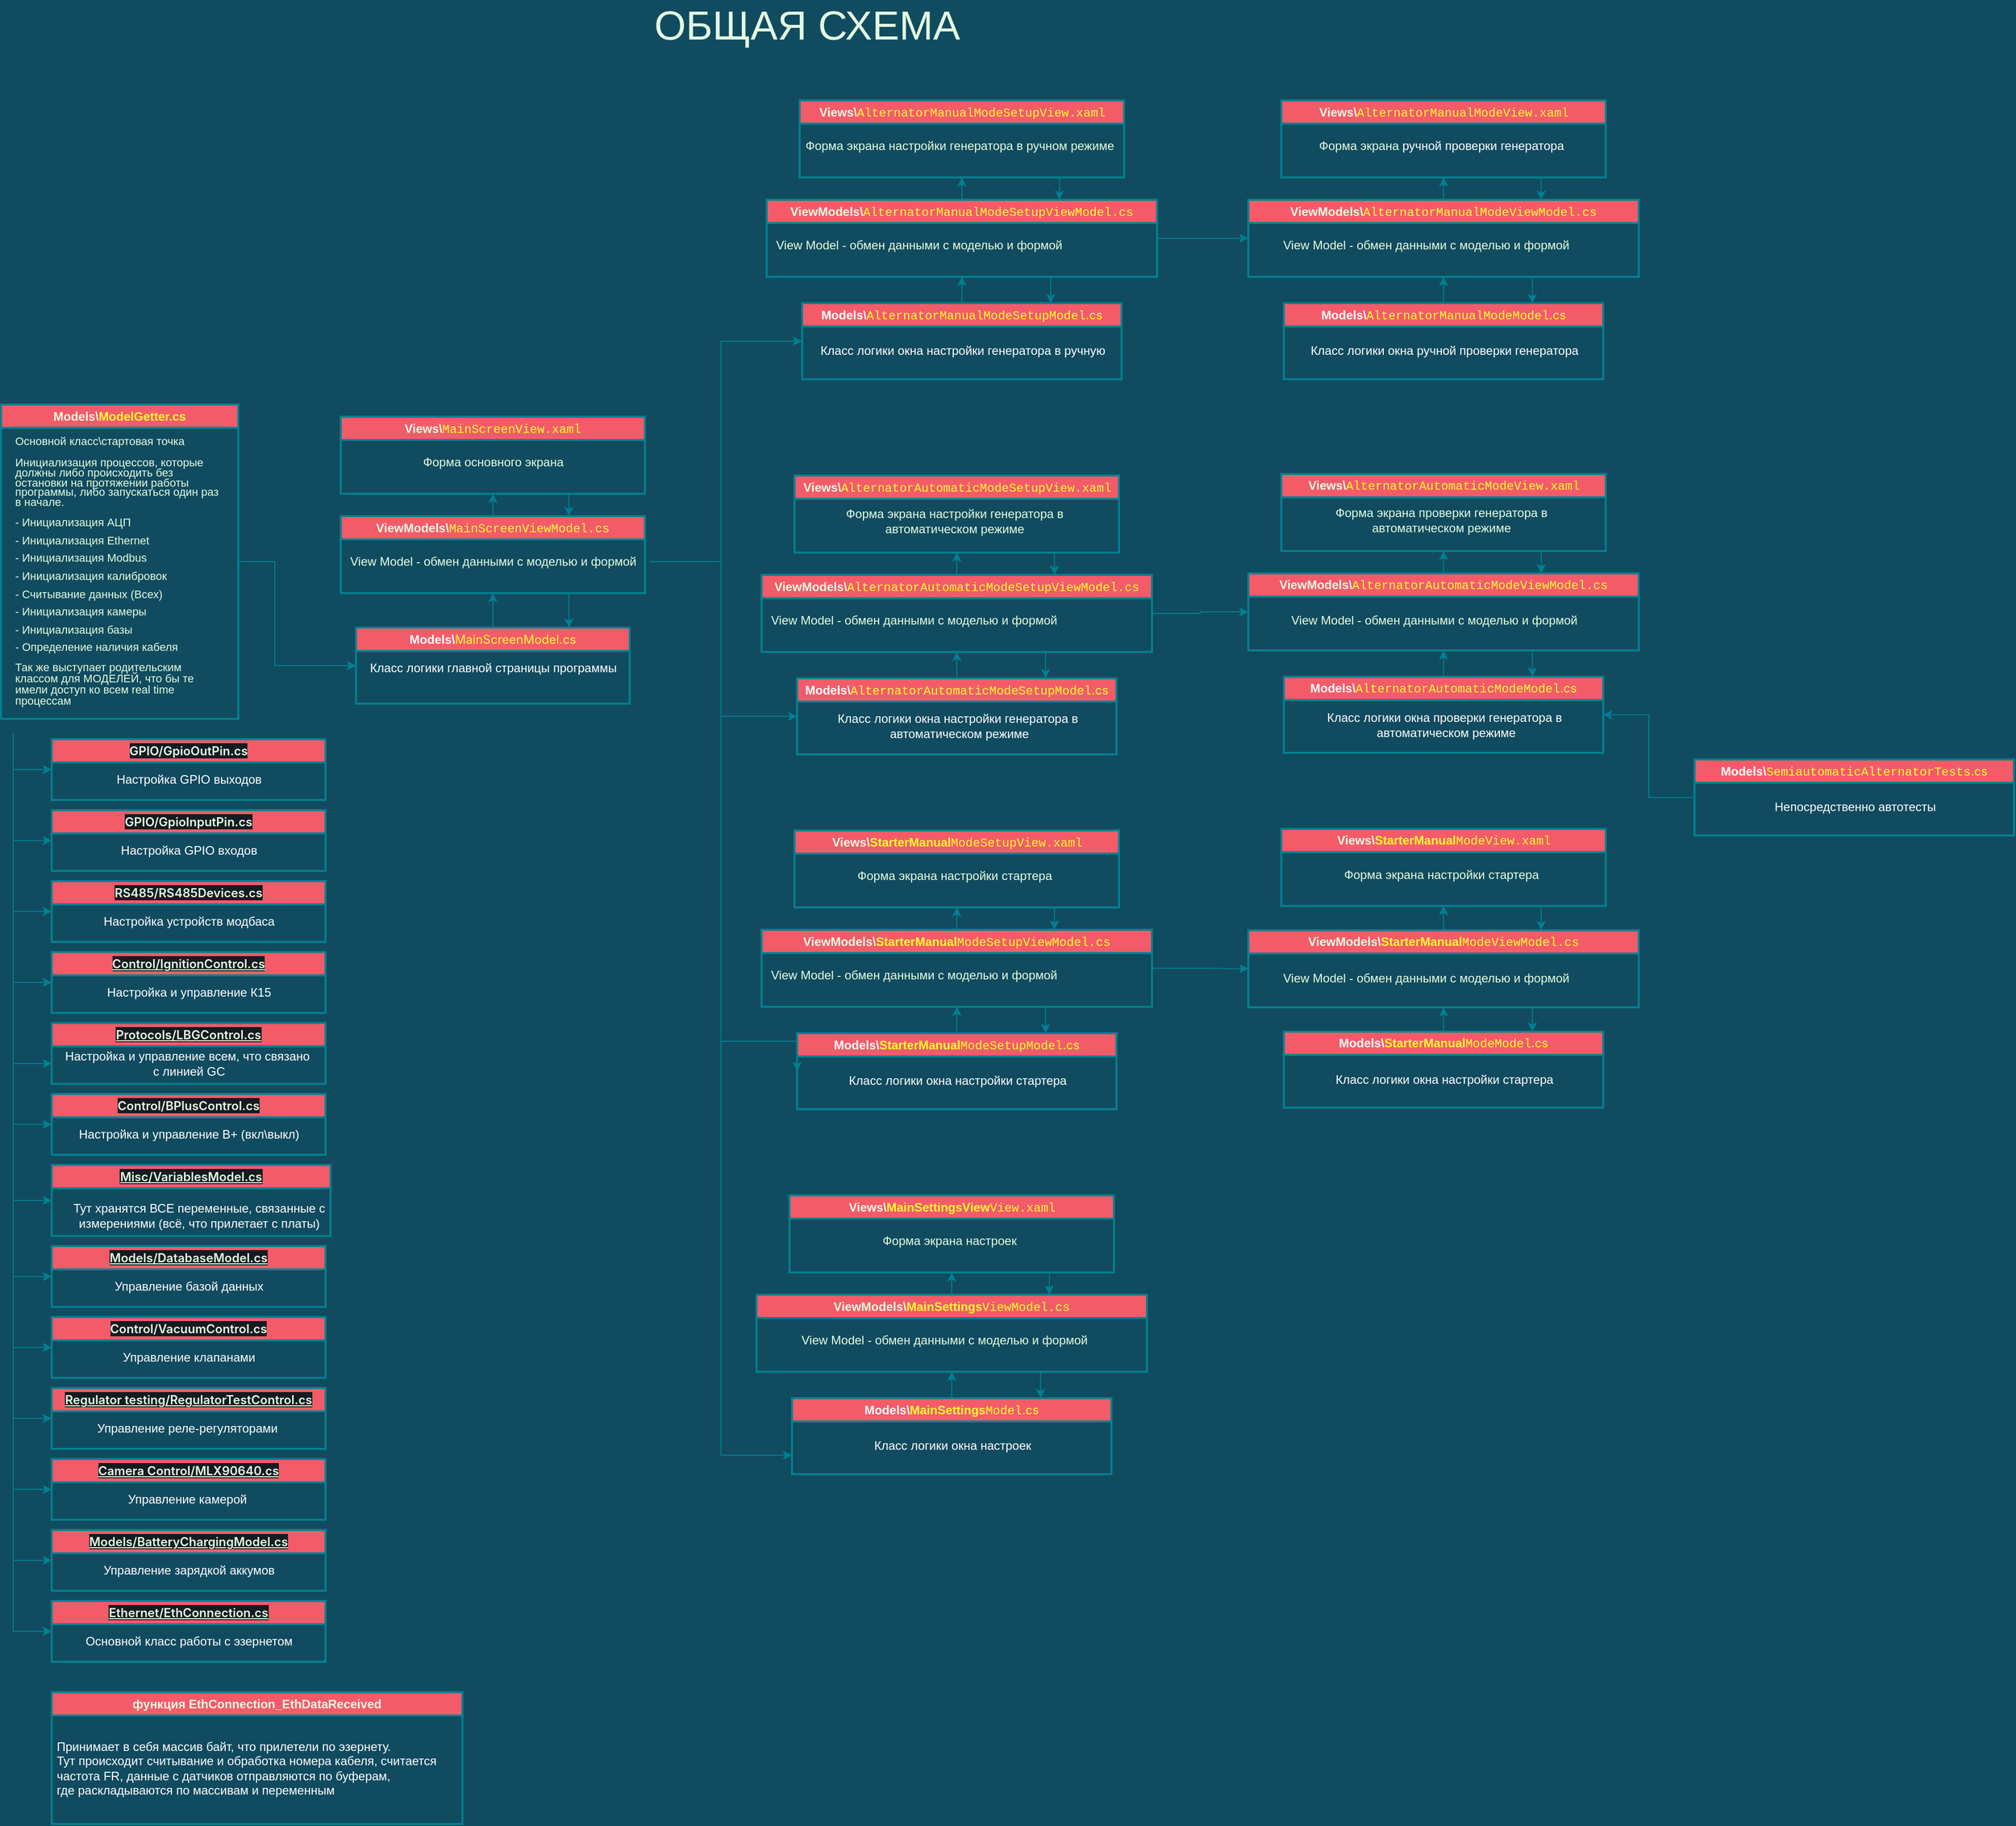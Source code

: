 <mxfile version="20.8.1" type="github" pages="2">
  <diagram id="C5RBs43oDa-KdzZeNtuy" name="MAIN">
    <mxGraphModel dx="2620" dy="1105" grid="1" gridSize="10" guides="1" tooltips="1" connect="1" arrows="1" fold="1" page="1" pageScale="1" pageWidth="827" pageHeight="1169" background="#114B5F" math="0" shadow="0">
      <root>
        <mxCell id="WIyWlLk6GJQsqaUBKTNV-0" />
        <mxCell id="WIyWlLk6GJQsqaUBKTNV-1" parent="WIyWlLk6GJQsqaUBKTNV-0" />
        <mxCell id="3y8yjmwaF7QzrDSz1sdv-18" style="edgeStyle=orthogonalEdgeStyle;rounded=0;orthogonalLoop=1;jettySize=auto;html=1;entryX=0;entryY=0.5;entryDx=0;entryDy=0;strokeColor=#028090;fontSize=12;fontColor=#E4FDE1;fillColor=#F45B69;labelBackgroundColor=#114B5F;" parent="WIyWlLk6GJQsqaUBKTNV-1" source="3y8yjmwaF7QzrDSz1sdv-8" target="3y8yjmwaF7QzrDSz1sdv-16" edge="1">
          <mxGeometry relative="1" as="geometry">
            <Array as="points">
              <mxPoint x="-530" y="565" />
              <mxPoint x="-530" y="667" />
            </Array>
          </mxGeometry>
        </mxCell>
        <mxCell id="3y8yjmwaF7QzrDSz1sdv-8" value="Models\&lt;font color=&quot;#ffff33&quot;&gt;ModelGetter.cs&lt;/font&gt;" style="swimlane;whiteSpace=wrap;html=1;strokeColor=#028090;fontColor=#E4FDE1;fillColor=#F45B69;strokeWidth=2;" parent="WIyWlLk6GJQsqaUBKTNV-1" vertex="1">
          <mxGeometry x="-800" y="410" width="234" height="310" as="geometry" />
        </mxCell>
        <mxCell id="3y8yjmwaF7QzrDSz1sdv-11" value="&lt;h1 style=&quot;line-height: 90%; font-size: 11px;&quot;&gt;&lt;span style=&quot;font-weight: 400; text-align: center;&quot;&gt;Основной класс\стартовая точка&lt;/span&gt;&lt;br&gt;&lt;/h1&gt;&lt;p style=&quot;line-height: 90%;&quot;&gt;Инициализация процессов, которые&amp;nbsp; должны либо происходить без остановки на протяжении работы программы, либо запускаться один раз в начале.&lt;/p&gt;&lt;p style=&quot;line-height: 60%;&quot;&gt;- Инициализация АЦП&lt;/p&gt;&lt;p style=&quot;line-height: 60%;&quot;&gt;- Инициализация Ethernet&lt;/p&gt;&lt;p style=&quot;line-height: 60%;&quot;&gt;- Инициализация Modbus&lt;/p&gt;&lt;p style=&quot;line-height: 60%;&quot;&gt;- Инициализация калибровок&lt;/p&gt;&lt;p style=&quot;line-height: 60%;&quot;&gt;- Считывание данных (Всех)&lt;/p&gt;&lt;p style=&quot;line-height: 60%;&quot;&gt;- Инициализация камеры&lt;/p&gt;&lt;p style=&quot;line-height: 60%;&quot;&gt;- Инициализация базы&lt;/p&gt;&lt;p style=&quot;line-height: 60%;&quot;&gt;- Определение наличия кабеля&lt;/p&gt;&lt;p style=&quot;line-height: 100%;&quot;&gt;Так же выступает родительским классом для МОДЕЛЕЙ, что бы те имели доступ ко всем real time процессам&lt;/p&gt;&lt;p style=&quot;line-height: 60%;&quot;&gt;&lt;br&gt;&lt;/p&gt;" style="text;html=1;strokeColor=none;fillColor=none;align=left;verticalAlign=middle;whiteSpace=wrap;rounded=0;strokeWidth=2;fontSize=11;fontColor=#E4FDE1;" parent="3y8yjmwaF7QzrDSz1sdv-8" vertex="1">
          <mxGeometry x="12" y="25" width="210" height="300" as="geometry" />
        </mxCell>
        <mxCell id="3y8yjmwaF7QzrDSz1sdv-14" value="&lt;font style=&quot;font-size: 40px;&quot;&gt;ОБЩАЯ СХЕМА&lt;/font&gt;" style="text;html=1;strokeColor=none;fillColor=none;align=center;verticalAlign=middle;whiteSpace=wrap;rounded=0;strokeWidth=2;fontSize=11;fontColor=#E4FDE1;" parent="WIyWlLk6GJQsqaUBKTNV-1" vertex="1">
          <mxGeometry x="-230" y="20" width="450" height="30" as="geometry" />
        </mxCell>
        <mxCell id="3y8yjmwaF7QzrDSz1sdv-21" style="edgeStyle=orthogonalEdgeStyle;rounded=0;orthogonalLoop=1;jettySize=auto;html=1;entryX=0.5;entryY=1;entryDx=0;entryDy=0;strokeColor=#028090;fontSize=12;fontColor=#E4FDE1;fillColor=#F45B69;labelBackgroundColor=#114B5F;" parent="WIyWlLk6GJQsqaUBKTNV-1" source="3y8yjmwaF7QzrDSz1sdv-16" target="3y8yjmwaF7QzrDSz1sdv-20" edge="1">
          <mxGeometry relative="1" as="geometry" />
        </mxCell>
        <mxCell id="3y8yjmwaF7QzrDSz1sdv-16" value="&lt;font style=&quot;font-size: 12px;&quot;&gt;&lt;font style=&quot;font-size: 12px;&quot; color=&quot;#ffffff&quot;&gt;Models\&lt;/font&gt;&lt;a style=&quot;box-sizing: border-box; text-decoration-line: none; font-family: -apple-system, &amp;quot;system-ui&amp;quot;, &amp;quot;Segoe UI&amp;quot;, &amp;quot;Noto Sans&amp;quot;, Helvetica, Arial, sans-serif, &amp;quot;Apple Color Emoji&amp;quot;, &amp;quot;Segoe UI Emoji&amp;quot;; font-weight: 400; text-align: start;&quot; href=&quot;https://github.com/MSGequipment/MS005-PC/blob/master/MS005/MS005/Models/AlternatorAutomaticModel.cs&quot; data-turbo-frame=&quot;repo-content-turbo-frame&quot; title=&quot;AlternatorAutomaticModel.cs&quot; class=&quot;js-navigation-open Link--primary&quot;&gt;&lt;font color=&quot;#ffff33&quot;&gt;MainScreenModel.cs&lt;/font&gt;&lt;/a&gt;&lt;/font&gt;" style="swimlane;whiteSpace=wrap;html=1;strokeColor=#028090;strokeWidth=2;fontSize=12;fontColor=#E4FDE1;fillColor=#F45B69;" parent="WIyWlLk6GJQsqaUBKTNV-1" vertex="1">
          <mxGeometry x="-450" y="630" width="270" height="75" as="geometry" />
        </mxCell>
        <mxCell id="3y8yjmwaF7QzrDSz1sdv-19" value="&lt;font color=&quot;#ffffff&quot;&gt;Класс логики главной страницы программы&lt;/font&gt;" style="text;html=1;align=center;verticalAlign=middle;resizable=0;points=[];autosize=1;strokeColor=none;fillColor=none;fontSize=12;fontColor=#E4FDE1;" parent="3y8yjmwaF7QzrDSz1sdv-16" vertex="1">
          <mxGeometry y="25" width="270" height="30" as="geometry" />
        </mxCell>
        <mxCell id="3y8yjmwaF7QzrDSz1sdv-35" style="edgeStyle=orthogonalEdgeStyle;rounded=0;orthogonalLoop=1;jettySize=auto;html=1;exitX=0.75;exitY=1;exitDx=0;exitDy=0;entryX=0.778;entryY=0;entryDx=0;entryDy=0;entryPerimeter=0;strokeColor=#028090;fontColor=#E4FDE1;fillColor=#F45B69;labelBackgroundColor=#114B5F;" parent="WIyWlLk6GJQsqaUBKTNV-1" source="3y8yjmwaF7QzrDSz1sdv-20" target="3y8yjmwaF7QzrDSz1sdv-16" edge="1">
          <mxGeometry relative="1" as="geometry" />
        </mxCell>
        <mxCell id="3y8yjmwaF7QzrDSz1sdv-39" style="edgeStyle=orthogonalEdgeStyle;rounded=0;orthogonalLoop=1;jettySize=auto;html=1;strokeColor=#028090;fontColor=#E4FDE1;fillColor=#F45B69;labelBackgroundColor=#114B5F;" parent="WIyWlLk6GJQsqaUBKTNV-1" source="3y8yjmwaF7QzrDSz1sdv-20" target="3y8yjmwaF7QzrDSz1sdv-37" edge="1">
          <mxGeometry relative="1" as="geometry" />
        </mxCell>
        <mxCell id="3y8yjmwaF7QzrDSz1sdv-20" value="ViewModels\&lt;span style=&quot;box-sizing: border-box; font-family: ui-monospace, SFMono-Regular, &amp;quot;SF Mono&amp;quot;, Menlo, Consolas, &amp;quot;Liberation Mono&amp;quot;, monospace; font-weight: 400; text-align: start;&quot; class=&quot;pl-en&quot;&gt;&lt;span style=&quot;box-sizing: border-box;&quot; data-hydro-click-hmac=&quot;45081e2ad573fc3797123f1f8df50e1bceb6ab57977eba1e4fc2972629590423&quot; data-hydro-click=&quot;{&amp;quot;event_type&amp;quot;:&amp;quot;code_navigation.click_on_symbol&amp;quot;,&amp;quot;payload&amp;quot;:{&amp;quot;action&amp;quot;:&amp;quot;click_on_symbol&amp;quot;,&amp;quot;repository_id&amp;quot;:252561255,&amp;quot;ref&amp;quot;:&amp;quot;master&amp;quot;,&amp;quot;language&amp;quot;:&amp;quot;C#&amp;quot;,&amp;quot;backend&amp;quot;:&amp;quot;ALEPH_FUZZY&amp;quot;,&amp;quot;code_nav_context&amp;quot;:&amp;quot;BLOB_VIEW&amp;quot;,&amp;quot;retry_backend&amp;quot;:&amp;quot;&amp;quot;,&amp;quot;cross_repo_results_included&amp;quot;:&amp;quot;CROSS_REPO_ENABLED&amp;quot;,&amp;quot;in_repo_result_count&amp;quot;:1,&amp;quot;cross_repo_result_count&amp;quot;:0,&amp;quot;originating_url&amp;quot;:&amp;quot;https://github.com/MSGequipment/MS005-PC/find-definition?q=MainScreenViewModel&amp;amp;blob_path=MS005%2FMS005%2FView+Models%2FMainScreenViewModel.cs&amp;amp;ref=master&amp;amp;language=C%23&amp;amp;row=12&amp;amp;col=17&amp;amp;code_nav_context=BLOB_VIEW&amp;quot;,&amp;quot;user_id&amp;quot;:33692627}}&quot; class=&quot;pl-token&quot;&gt;&lt;font style=&quot;&quot; color=&quot;#ffff33&quot;&gt;MainScreenViewModel&lt;/font&gt;&lt;/span&gt;&lt;/span&gt;&lt;span style=&quot;font-family: ui-monospace, SFMono-Regular, &amp;quot;SF Mono&amp;quot;, Menlo, Consolas, &amp;quot;Liberation Mono&amp;quot;, monospace; font-weight: 400; text-align: start;&quot;&gt;&lt;font style=&quot;&quot; color=&quot;#ffff33&quot;&gt;.cs&lt;/font&gt;&lt;/span&gt;" style="swimlane;whiteSpace=wrap;html=1;labelBackgroundColor=none;strokeColor=#028090;strokeWidth=2;fontSize=12;fontColor=#E4FDE1;fillColor=#F45B69;" parent="WIyWlLk6GJQsqaUBKTNV-1" vertex="1">
          <mxGeometry x="-465" y="520" width="300" height="76" as="geometry">
            <mxRectangle x="-480" y="450" width="270" height="30" as="alternateBounds" />
          </mxGeometry>
        </mxCell>
        <mxCell id="3y8yjmwaF7QzrDSz1sdv-22" value="View Model - обмен данными с моделью и формой" style="text;html=1;align=center;verticalAlign=middle;resizable=0;points=[];autosize=1;strokeColor=none;fillColor=none;fontColor=#E4FDE1;" parent="3y8yjmwaF7QzrDSz1sdv-20" vertex="1">
          <mxGeometry x="-5" y="30" width="310" height="30" as="geometry" />
        </mxCell>
        <mxCell id="3y8yjmwaF7QzrDSz1sdv-40" style="edgeStyle=orthogonalEdgeStyle;rounded=0;orthogonalLoop=1;jettySize=auto;html=1;exitX=0.75;exitY=1;exitDx=0;exitDy=0;entryX=0.75;entryY=0;entryDx=0;entryDy=0;strokeColor=#028090;fontColor=#E4FDE1;fillColor=#F45B69;labelBackgroundColor=#114B5F;" parent="WIyWlLk6GJQsqaUBKTNV-1" source="3y8yjmwaF7QzrDSz1sdv-37" target="3y8yjmwaF7QzrDSz1sdv-20" edge="1">
          <mxGeometry relative="1" as="geometry" />
        </mxCell>
        <mxCell id="3y8yjmwaF7QzrDSz1sdv-37" value="Views\&lt;span style=&quot;box-sizing: border-box; font-family: ui-monospace, SFMono-Regular, &amp;quot;SF Mono&amp;quot;, Menlo, Consolas, &amp;quot;Liberation Mono&amp;quot;, monospace; font-weight: 400; text-align: start;&quot; class=&quot;pl-en&quot;&gt;&lt;span style=&quot;box-sizing: border-box;&quot; data-hydro-click-hmac=&quot;45081e2ad573fc3797123f1f8df50e1bceb6ab57977eba1e4fc2972629590423&quot; data-hydro-click=&quot;{&amp;quot;event_type&amp;quot;:&amp;quot;code_navigation.click_on_symbol&amp;quot;,&amp;quot;payload&amp;quot;:{&amp;quot;action&amp;quot;:&amp;quot;click_on_symbol&amp;quot;,&amp;quot;repository_id&amp;quot;:252561255,&amp;quot;ref&amp;quot;:&amp;quot;master&amp;quot;,&amp;quot;language&amp;quot;:&amp;quot;C#&amp;quot;,&amp;quot;backend&amp;quot;:&amp;quot;ALEPH_FUZZY&amp;quot;,&amp;quot;code_nav_context&amp;quot;:&amp;quot;BLOB_VIEW&amp;quot;,&amp;quot;retry_backend&amp;quot;:&amp;quot;&amp;quot;,&amp;quot;cross_repo_results_included&amp;quot;:&amp;quot;CROSS_REPO_ENABLED&amp;quot;,&amp;quot;in_repo_result_count&amp;quot;:1,&amp;quot;cross_repo_result_count&amp;quot;:0,&amp;quot;originating_url&amp;quot;:&amp;quot;https://github.com/MSGequipment/MS005-PC/find-definition?q=MainScreenViewModel&amp;amp;blob_path=MS005%2FMS005%2FView+Models%2FMainScreenViewModel.cs&amp;amp;ref=master&amp;amp;language=C%23&amp;amp;row=12&amp;amp;col=17&amp;amp;code_nav_context=BLOB_VIEW&amp;quot;,&amp;quot;user_id&amp;quot;:33692627}}&quot; class=&quot;pl-token&quot;&gt;&lt;font style=&quot;&quot; color=&quot;#ffff33&quot;&gt;MainScreenView&lt;/font&gt;&lt;/span&gt;&lt;/span&gt;&lt;span style=&quot;font-family: ui-monospace, SFMono-Regular, &amp;quot;SF Mono&amp;quot;, Menlo, Consolas, &amp;quot;Liberation Mono&amp;quot;, monospace; font-weight: 400; text-align: start;&quot;&gt;&lt;font style=&quot;&quot; color=&quot;#ffff33&quot;&gt;.xaml&lt;/font&gt;&lt;/span&gt;" style="swimlane;whiteSpace=wrap;html=1;labelBackgroundColor=none;strokeColor=#028090;strokeWidth=2;fontSize=12;fontColor=#E4FDE1;fillColor=#F45B69;" parent="WIyWlLk6GJQsqaUBKTNV-1" vertex="1">
          <mxGeometry x="-465" y="422" width="300" height="76" as="geometry">
            <mxRectangle x="-480" y="450" width="270" height="30" as="alternateBounds" />
          </mxGeometry>
        </mxCell>
        <mxCell id="3y8yjmwaF7QzrDSz1sdv-38" value="Форма основного экрана" style="text;html=1;align=center;verticalAlign=middle;resizable=0;points=[];autosize=1;strokeColor=none;fillColor=none;fontColor=#E4FDE1;" parent="3y8yjmwaF7QzrDSz1sdv-37" vertex="1">
          <mxGeometry x="65" y="30" width="170" height="30" as="geometry" />
        </mxCell>
        <mxCell id="3y8yjmwaF7QzrDSz1sdv-41" value="&lt;a style=&quot;box-sizing: border-box; background-color: rgb(22, 27, 34); font-family: -apple-system, &amp;quot;system-ui&amp;quot;, &amp;quot;Segoe UI&amp;quot;, &amp;quot;Noto Sans&amp;quot;, Helvetica, Arial, sans-serif, &amp;quot;Apple Color Emoji&amp;quot;, &amp;quot;Segoe UI Emoji&amp;quot;; text-align: start; color: var(--color-fg-default)  !important; text-decoration-line: none !important; font-weight: var(--base-text-weight-semibold, 600)  !important;&quot; href=&quot;https://github.com/MSGequipment/MS005-PC/blob/c0dc92c4f5a4eaf558f3153e84f72464c5266e1c/MS005/MS005/GPIO/GpioOutPin.cs#L72&quot; class=&quot;no-underline color-fg-default Link--onHover text-bold&quot;&gt;GPIO/GpioOutPin.cs&lt;/a&gt;" style="swimlane;whiteSpace=wrap;html=1;strokeColor=#028090;strokeWidth=2;fontSize=12;fontColor=#E4FDE1;fillColor=#F45B69;" parent="WIyWlLk6GJQsqaUBKTNV-1" vertex="1">
          <mxGeometry x="-750" y="740" width="270" height="60" as="geometry" />
        </mxCell>
        <mxCell id="3y8yjmwaF7QzrDSz1sdv-42" value="&lt;font color=&quot;#ffffff&quot;&gt;Настройка GPIO выходов&lt;/font&gt;" style="text;html=1;align=center;verticalAlign=middle;resizable=0;points=[];autosize=1;strokeColor=none;fillColor=none;fontSize=12;fontColor=#E4FDE1;" parent="3y8yjmwaF7QzrDSz1sdv-41" vertex="1">
          <mxGeometry x="50" y="25" width="170" height="30" as="geometry" />
        </mxCell>
        <mxCell id="3y8yjmwaF7QzrDSz1sdv-43" value="&lt;a class=&quot;no-underline color-fg-default Link--onHover text-bold&quot; href=&quot;https://github.com/MSGequipment/MS005-PC/blob/c0dc92c4f5a4eaf558f3153e84f72464c5266e1c/MS005/MS005/GPIO/GpioOutPin.cs#L72&quot; style=&quot;box-sizing: border-box; background-color: rgb(22, 27, 34); font-family: -apple-system, &amp;quot;system-ui&amp;quot;, &amp;quot;Segoe UI&amp;quot;, &amp;quot;Noto Sans&amp;quot;, Helvetica, Arial, sans-serif, &amp;quot;Apple Color Emoji&amp;quot;, &amp;quot;Segoe UI Emoji&amp;quot;; text-align: start; color: var(--color-fg-default)  !important; text-decoration-line: none !important; font-weight: var(--base-text-weight-semibold, 600)  !important;&quot;&gt;GPIO/GpioInputPin.cs&lt;/a&gt;" style="swimlane;whiteSpace=wrap;html=1;strokeColor=#028090;strokeWidth=2;fontSize=12;fontColor=#E4FDE1;fillColor=#F45B69;" parent="WIyWlLk6GJQsqaUBKTNV-1" vertex="1">
          <mxGeometry x="-750" y="810" width="270" height="60" as="geometry" />
        </mxCell>
        <mxCell id="3y8yjmwaF7QzrDSz1sdv-44" value="&lt;font color=&quot;#ffffff&quot;&gt;Настройка GPIO входов&lt;/font&gt;" style="text;html=1;align=center;verticalAlign=middle;resizable=0;points=[];autosize=1;strokeColor=none;fillColor=none;fontSize=12;fontColor=#E4FDE1;" parent="3y8yjmwaF7QzrDSz1sdv-43" vertex="1">
          <mxGeometry x="55" y="25" width="160" height="30" as="geometry" />
        </mxCell>
        <mxCell id="3y8yjmwaF7QzrDSz1sdv-45" value="&lt;a style=&quot;box-sizing: border-box; background-color: rgb(22, 27, 34); font-family: -apple-system, &amp;quot;system-ui&amp;quot;, &amp;quot;Segoe UI&amp;quot;, &amp;quot;Noto Sans&amp;quot;, Helvetica, Arial, sans-serif, &amp;quot;Apple Color Emoji&amp;quot;, &amp;quot;Segoe UI Emoji&amp;quot;; text-align: start; color: var(--color-fg-default)  !important; text-decoration-line: none !important; font-weight: var(--base-text-weight-semibold, 600)  !important;&quot; href=&quot;https://github.com/MSGequipment/MS005-PC/blob/c0dc92c4f5a4eaf558f3153e84f72464c5266e1c/MS005/MS005/RS485/RS485Devices.cs#L10&quot; class=&quot;no-underline color-fg-default Link--onHover text-bold&quot;&gt;RS485/RS485Devices.cs&lt;/a&gt;" style="swimlane;whiteSpace=wrap;html=1;strokeColor=#028090;strokeWidth=2;fontSize=12;fontColor=#E4FDE1;fillColor=#F45B69;" parent="WIyWlLk6GJQsqaUBKTNV-1" vertex="1">
          <mxGeometry x="-750" y="880" width="270" height="60" as="geometry" />
        </mxCell>
        <mxCell id="3y8yjmwaF7QzrDSz1sdv-46" value="&lt;font color=&quot;#ffffff&quot;&gt;Настройка устройств модбаса&lt;/font&gt;" style="text;html=1;align=center;verticalAlign=middle;resizable=0;points=[];autosize=1;strokeColor=none;fillColor=none;fontSize=12;fontColor=#E4FDE1;" parent="3y8yjmwaF7QzrDSz1sdv-45" vertex="1">
          <mxGeometry x="35" y="25" width="200" height="30" as="geometry" />
        </mxCell>
        <mxCell id="3y8yjmwaF7QzrDSz1sdv-47" value="&lt;a style=&quot;box-sizing: border-box; background-color: rgb(22, 27, 34); cursor: pointer; font-family: -apple-system, &amp;quot;system-ui&amp;quot;, &amp;quot;Segoe UI&amp;quot;, &amp;quot;Noto Sans&amp;quot;, Helvetica, Arial, sans-serif, &amp;quot;Apple Color Emoji&amp;quot;, &amp;quot;Segoe UI Emoji&amp;quot;; text-align: start; color: var(--color-accent-fg)  !important; font-weight: var(--base-text-weight-semibold, 600)  !important;&quot; href=&quot;https://github.com/MSGequipment/MS005-PC/blob/c0dc92c4f5a4eaf558f3153e84f72464c5266e1c/MS005/MS005/Control/IgnitionControl.cs#L12&quot; class=&quot;no-underline color-fg-default Link--onHover text-bold&quot;&gt;Control/IgnitionControl.cs&lt;/a&gt;" style="swimlane;whiteSpace=wrap;html=1;strokeColor=#028090;strokeWidth=2;fontSize=12;fontColor=#E4FDE1;fillColor=#F45B69;" parent="WIyWlLk6GJQsqaUBKTNV-1" vertex="1">
          <mxGeometry x="-750" y="950" width="270" height="60" as="geometry" />
        </mxCell>
        <mxCell id="3y8yjmwaF7QzrDSz1sdv-48" value="&lt;font color=&quot;#ffffff&quot;&gt;Настройка и управление К15&lt;/font&gt;" style="text;html=1;align=center;verticalAlign=middle;resizable=0;points=[];autosize=1;strokeColor=none;fillColor=none;fontSize=12;fontColor=#E4FDE1;" parent="3y8yjmwaF7QzrDSz1sdv-47" vertex="1">
          <mxGeometry x="40" y="25" width="190" height="30" as="geometry" />
        </mxCell>
        <mxCell id="3y8yjmwaF7QzrDSz1sdv-49" value="&lt;a style=&quot;box-sizing: border-box; background-color: rgb(22, 27, 34); cursor: pointer; font-family: -apple-system, &amp;quot;system-ui&amp;quot;, &amp;quot;Segoe UI&amp;quot;, &amp;quot;Noto Sans&amp;quot;, Helvetica, Arial, sans-serif, &amp;quot;Apple Color Emoji&amp;quot;, &amp;quot;Segoe UI Emoji&amp;quot;; text-align: start; color: var(--color-accent-fg)  !important; font-weight: var(--base-text-weight-semibold, 600)  !important;&quot; href=&quot;https://github.com/MSGequipment/MS005-PC/blob/c0dc92c4f5a4eaf558f3153e84f72464c5266e1c/MS005/MS005/Protocols/LBGControl.cs#L27&quot; class=&quot;no-underline color-fg-default Link--onHover text-bold&quot;&gt;Protocols/LBGControl.cs&lt;/a&gt;" style="swimlane;whiteSpace=wrap;html=1;strokeColor=#028090;strokeWidth=2;fontSize=12;fontColor=#E4FDE1;fillColor=#F45B69;" parent="WIyWlLk6GJQsqaUBKTNV-1" vertex="1">
          <mxGeometry x="-750" y="1020" width="270" height="60" as="geometry" />
        </mxCell>
        <mxCell id="3y8yjmwaF7QzrDSz1sdv-50" value="&lt;font color=&quot;#ffffff&quot;&gt;Настройка и управление всем, что связано&amp;nbsp;&lt;br&gt;с линией GC&lt;br&gt;&lt;/font&gt;" style="text;html=1;align=center;verticalAlign=middle;resizable=0;points=[];autosize=1;strokeColor=none;fillColor=none;fontSize=12;fontColor=#E4FDE1;" parent="3y8yjmwaF7QzrDSz1sdv-49" vertex="1">
          <mxGeometry y="20" width="270" height="40" as="geometry" />
        </mxCell>
        <mxCell id="3y8yjmwaF7QzrDSz1sdv-51" value="&lt;a style=&quot;box-sizing: border-box; background-color: rgb(22, 27, 34); font-family: -apple-system, &amp;quot;system-ui&amp;quot;, &amp;quot;Segoe UI&amp;quot;, &amp;quot;Noto Sans&amp;quot;, Helvetica, Arial, sans-serif, &amp;quot;Apple Color Emoji&amp;quot;, &amp;quot;Segoe UI Emoji&amp;quot;; text-align: start; color: var(--color-fg-default)  !important; text-decoration-line: none !important; font-weight: var(--base-text-weight-semibold, 600)  !important;&quot; href=&quot;https://github.com/MSGequipment/MS005-PC/blob/c0dc92c4f5a4eaf558f3153e84f72464c5266e1c/MS005/MS005/Control/BPlusControl.cs#L11&quot; class=&quot;no-underline color-fg-default Link--onHover text-bold&quot;&gt;Control/BPlusControl.cs&lt;/a&gt;" style="swimlane;whiteSpace=wrap;html=1;strokeColor=#028090;strokeWidth=2;fontSize=12;fontColor=#E4FDE1;fillColor=#F45B69;" parent="WIyWlLk6GJQsqaUBKTNV-1" vertex="1">
          <mxGeometry x="-750" y="1090" width="270" height="60" as="geometry" />
        </mxCell>
        <mxCell id="3y8yjmwaF7QzrDSz1sdv-52" value="&lt;font color=&quot;#ffffff&quot;&gt;Настройка и управление В+ (вкл\выкл)&lt;br&gt;&lt;/font&gt;" style="text;html=1;align=center;verticalAlign=middle;resizable=0;points=[];autosize=1;strokeColor=none;fillColor=none;fontSize=12;fontColor=#E4FDE1;" parent="3y8yjmwaF7QzrDSz1sdv-51" vertex="1">
          <mxGeometry x="10" y="25" width="250" height="30" as="geometry" />
        </mxCell>
        <mxCell id="3y8yjmwaF7QzrDSz1sdv-53" value="&lt;a style=&quot;box-sizing: border-box; background-color: rgb(22, 27, 34); cursor: pointer; font-family: -apple-system, &amp;quot;system-ui&amp;quot;, &amp;quot;Segoe UI&amp;quot;, &amp;quot;Noto Sans&amp;quot;, Helvetica, Arial, sans-serif, &amp;quot;Apple Color Emoji&amp;quot;, &amp;quot;Segoe UI Emoji&amp;quot;; text-align: start; color: var(--color-accent-fg)  !important; font-weight: var(--base-text-weight-semibold, 600)  !important;&quot; href=&quot;https://github.com/MSGequipment/MS005-PC/blob/c0dc92c4f5a4eaf558f3153e84f72464c5266e1c/MS005/MS005/Misc/VariablesModel.cs#L19&quot; class=&quot;no-underline color-fg-default Link--onHover text-bold&quot;&gt;Misc/VariablesModel.cs&lt;/a&gt;" style="swimlane;whiteSpace=wrap;html=1;strokeColor=#028090;strokeWidth=2;fontSize=12;fontColor=#E4FDE1;fillColor=#F45B69;" parent="WIyWlLk6GJQsqaUBKTNV-1" vertex="1">
          <mxGeometry x="-750" y="1160" width="275" height="70" as="geometry" />
        </mxCell>
        <mxCell id="3y8yjmwaF7QzrDSz1sdv-55" value="&lt;font color=&quot;#ffffff&quot;&gt;Тут хранятся ВСЕ переменные, связанные с&lt;br&gt;измерениями (всё, что прилетает с платы)&lt;br&gt;&lt;/font&gt;" style="text;html=1;align=center;verticalAlign=middle;resizable=0;points=[];autosize=1;strokeColor=none;fillColor=none;fontSize=12;fontColor=#E4FDE1;" parent="WIyWlLk6GJQsqaUBKTNV-1" vertex="1">
          <mxGeometry x="-745" y="1190" width="280" height="40" as="geometry" />
        </mxCell>
        <mxCell id="3y8yjmwaF7QzrDSz1sdv-57" value="&lt;a style=&quot;box-sizing: border-box; background-color: rgb(22, 27, 34); cursor: pointer; font-family: -apple-system, &amp;quot;system-ui&amp;quot;, &amp;quot;Segoe UI&amp;quot;, &amp;quot;Noto Sans&amp;quot;, Helvetica, Arial, sans-serif, &amp;quot;Apple Color Emoji&amp;quot;, &amp;quot;Segoe UI Emoji&amp;quot;; text-align: start; color: var(--color-accent-fg)  !important; font-weight: var(--base-text-weight-semibold, 600)  !important;&quot; href=&quot;https://github.com/MSGequipment/MS005-PC/blob/c0dc92c4f5a4eaf558f3153e84f72464c5266e1c/MS005/MS005/Models/DatabaseModel.cs#L29&quot; class=&quot;no-underline color-fg-default Link--onHover text-bold&quot;&gt;Models/DatabaseModel.cs&lt;/a&gt;" style="swimlane;whiteSpace=wrap;html=1;strokeColor=#028090;strokeWidth=2;fontSize=12;fontColor=#E4FDE1;fillColor=#F45B69;" parent="WIyWlLk6GJQsqaUBKTNV-1" vertex="1">
          <mxGeometry x="-750" y="1240" width="270" height="60" as="geometry" />
        </mxCell>
        <mxCell id="3y8yjmwaF7QzrDSz1sdv-58" value="&lt;font color=&quot;#ffffff&quot;&gt;Управление базой данных&lt;br&gt;&lt;/font&gt;" style="text;html=1;align=center;verticalAlign=middle;resizable=0;points=[];autosize=1;strokeColor=none;fillColor=none;fontSize=12;fontColor=#E4FDE1;" parent="3y8yjmwaF7QzrDSz1sdv-57" vertex="1">
          <mxGeometry x="50" y="25" width="170" height="30" as="geometry" />
        </mxCell>
        <mxCell id="3y8yjmwaF7QzrDSz1sdv-59" value="&lt;a style=&quot;box-sizing: border-box; background-color: rgb(22, 27, 34); font-family: -apple-system, &amp;quot;system-ui&amp;quot;, &amp;quot;Segoe UI&amp;quot;, &amp;quot;Noto Sans&amp;quot;, Helvetica, Arial, sans-serif, &amp;quot;Apple Color Emoji&amp;quot;, &amp;quot;Segoe UI Emoji&amp;quot;; text-align: start; color: var(--color-fg-default)  !important; text-decoration-line: none !important; font-weight: var(--base-text-weight-semibold, 600)  !important;&quot; href=&quot;https://github.com/MSGequipment/MS005-PC/blob/c0dc92c4f5a4eaf558f3153e84f72464c5266e1c/MS005/MS005/Control/VacuumControl.cs#L18&quot; class=&quot;no-underline color-fg-default Link--onHover text-bold&quot;&gt;Control/VacuumControl.cs&lt;/a&gt;" style="swimlane;whiteSpace=wrap;html=1;strokeColor=#028090;strokeWidth=2;fontSize=12;fontColor=#E4FDE1;fillColor=#F45B69;" parent="WIyWlLk6GJQsqaUBKTNV-1" vertex="1">
          <mxGeometry x="-750" y="1310" width="270" height="60" as="geometry" />
        </mxCell>
        <mxCell id="3y8yjmwaF7QzrDSz1sdv-60" value="&lt;font color=&quot;#ffffff&quot;&gt;Управление клапанами&lt;br&gt;&lt;/font&gt;" style="text;html=1;align=center;verticalAlign=middle;resizable=0;points=[];autosize=1;strokeColor=none;fillColor=none;fontSize=12;fontColor=#E4FDE1;" parent="3y8yjmwaF7QzrDSz1sdv-59" vertex="1">
          <mxGeometry x="55" y="25" width="160" height="30" as="geometry" />
        </mxCell>
        <mxCell id="3y8yjmwaF7QzrDSz1sdv-61" value="&lt;a style=&quot;box-sizing: border-box; background-color: rgb(22, 27, 34); cursor: pointer; font-family: -apple-system, &amp;quot;system-ui&amp;quot;, &amp;quot;Segoe UI&amp;quot;, &amp;quot;Noto Sans&amp;quot;, Helvetica, Arial, sans-serif, &amp;quot;Apple Color Emoji&amp;quot;, &amp;quot;Segoe UI Emoji&amp;quot;; text-align: start; color: var(--color-accent-fg)  !important; font-weight: var(--base-text-weight-semibold, 600)  !important;&quot; href=&quot;https://github.com/MSGequipment/MS005-PC/blob/c0dc92c4f5a4eaf558f3153e84f72464c5266e1c/MS005/MS005/Regulator%20testing/RegulatorTestControl.cs#L18&quot; class=&quot;no-underline color-fg-default Link--onHover text-bold&quot;&gt;Regulator testing/RegulatorTestControl.cs&lt;/a&gt;" style="swimlane;whiteSpace=wrap;html=1;strokeColor=#028090;strokeWidth=2;fontSize=12;fontColor=#E4FDE1;fillColor=#F45B69;" parent="WIyWlLk6GJQsqaUBKTNV-1" vertex="1">
          <mxGeometry x="-750" y="1380" width="270" height="60" as="geometry" />
        </mxCell>
        <mxCell id="3y8yjmwaF7QzrDSz1sdv-62" value="&lt;font color=&quot;#ffffff&quot;&gt;Управление реле-регуляторами&amp;nbsp;&lt;br&gt;&lt;/font&gt;" style="text;html=1;align=center;verticalAlign=middle;resizable=0;points=[];autosize=1;strokeColor=none;fillColor=none;fontSize=12;fontColor=#E4FDE1;" parent="3y8yjmwaF7QzrDSz1sdv-61" vertex="1">
          <mxGeometry x="30" y="25" width="210" height="30" as="geometry" />
        </mxCell>
        <mxCell id="3y8yjmwaF7QzrDSz1sdv-63" value="&lt;a style=&quot;box-sizing: border-box; background-color: rgb(22, 27, 34); cursor: pointer; font-family: -apple-system, &amp;quot;system-ui&amp;quot;, &amp;quot;Segoe UI&amp;quot;, &amp;quot;Noto Sans&amp;quot;, Helvetica, Arial, sans-serif, &amp;quot;Apple Color Emoji&amp;quot;, &amp;quot;Segoe UI Emoji&amp;quot;; text-align: start; color: var(--color-accent-fg)  !important; font-weight: var(--base-text-weight-semibold, 600)  !important;&quot; href=&quot;https://github.com/MSGequipment/MS005-PC/blob/c0dc92c4f5a4eaf558f3153e84f72464c5266e1c/MS005/MS005/Camera%20Control/MLX90640.cs#L50&quot; class=&quot;no-underline color-fg-default Link--onHover text-bold&quot;&gt;Camera Control/MLX90640.cs&lt;/a&gt;" style="swimlane;whiteSpace=wrap;html=1;strokeColor=#028090;strokeWidth=2;fontSize=12;fontColor=#E4FDE1;fillColor=#F45B69;" parent="WIyWlLk6GJQsqaUBKTNV-1" vertex="1">
          <mxGeometry x="-750" y="1450" width="270" height="60" as="geometry" />
        </mxCell>
        <mxCell id="3y8yjmwaF7QzrDSz1sdv-64" value="&lt;font color=&quot;#ffffff&quot;&gt;Управление камерой&amp;nbsp;&lt;br&gt;&lt;/font&gt;" style="text;html=1;align=center;verticalAlign=middle;resizable=0;points=[];autosize=1;strokeColor=none;fillColor=none;fontSize=12;fontColor=#E4FDE1;" parent="3y8yjmwaF7QzrDSz1sdv-63" vertex="1">
          <mxGeometry x="60" y="25" width="150" height="30" as="geometry" />
        </mxCell>
        <mxCell id="3y8yjmwaF7QzrDSz1sdv-65" value="&lt;a style=&quot;box-sizing: border-box; background-color: rgb(22, 27, 34); cursor: pointer; font-family: -apple-system, &amp;quot;system-ui&amp;quot;, &amp;quot;Segoe UI&amp;quot;, &amp;quot;Noto Sans&amp;quot;, Helvetica, Arial, sans-serif, &amp;quot;Apple Color Emoji&amp;quot;, &amp;quot;Segoe UI Emoji&amp;quot;; text-align: start; color: var(--color-accent-fg)  !important; font-weight: var(--base-text-weight-semibold, 600)  !important;&quot; href=&quot;https://github.com/MSGequipment/MS005-PC/blob/c0dc92c4f5a4eaf558f3153e84f72464c5266e1c/MS005/MS005/Models/BatteryChargingModel.cs#L13&quot; class=&quot;no-underline color-fg-default Link--onHover text-bold&quot;&gt;Models/BatteryChargingModel.cs&lt;/a&gt;" style="swimlane;whiteSpace=wrap;html=1;strokeColor=#028090;strokeWidth=2;fontSize=12;fontColor=#E4FDE1;fillColor=#F45B69;" parent="WIyWlLk6GJQsqaUBKTNV-1" vertex="1">
          <mxGeometry x="-750" y="1520" width="270" height="60" as="geometry" />
        </mxCell>
        <mxCell id="3y8yjmwaF7QzrDSz1sdv-66" value="&lt;font color=&quot;#ffffff&quot;&gt;Управление зарядкой аккумов&lt;br&gt;&lt;/font&gt;" style="text;html=1;align=center;verticalAlign=middle;resizable=0;points=[];autosize=1;strokeColor=none;fillColor=none;fontSize=12;fontColor=#E4FDE1;" parent="3y8yjmwaF7QzrDSz1sdv-65" vertex="1">
          <mxGeometry x="35" y="25" width="200" height="30" as="geometry" />
        </mxCell>
        <mxCell id="3y8yjmwaF7QzrDSz1sdv-67" style="edgeStyle=orthogonalEdgeStyle;rounded=0;orthogonalLoop=1;jettySize=auto;html=1;exitX=0;exitY=1;exitDx=0;exitDy=0;entryX=0;entryY=0.5;entryDx=0;entryDy=0;strokeColor=#028090;fontColor=#E4FDE1;fillColor=#F45B69;labelBackgroundColor=#114B5F;" parent="WIyWlLk6GJQsqaUBKTNV-1" source="3y8yjmwaF7QzrDSz1sdv-11" target="3y8yjmwaF7QzrDSz1sdv-41" edge="1">
          <mxGeometry relative="1" as="geometry" />
        </mxCell>
        <mxCell id="3y8yjmwaF7QzrDSz1sdv-68" style="edgeStyle=orthogonalEdgeStyle;rounded=0;orthogonalLoop=1;jettySize=auto;html=1;exitX=0;exitY=1;exitDx=0;exitDy=0;entryX=0;entryY=0.5;entryDx=0;entryDy=0;strokeColor=#028090;fontColor=#E4FDE1;fillColor=#F45B69;labelBackgroundColor=#114B5F;" parent="WIyWlLk6GJQsqaUBKTNV-1" source="3y8yjmwaF7QzrDSz1sdv-11" target="3y8yjmwaF7QzrDSz1sdv-43" edge="1">
          <mxGeometry relative="1" as="geometry" />
        </mxCell>
        <mxCell id="3y8yjmwaF7QzrDSz1sdv-69" style="edgeStyle=orthogonalEdgeStyle;rounded=0;orthogonalLoop=1;jettySize=auto;html=1;exitX=0;exitY=1;exitDx=0;exitDy=0;entryX=0;entryY=0.5;entryDx=0;entryDy=0;strokeColor=#028090;fontColor=#E4FDE1;fillColor=#F45B69;labelBackgroundColor=#114B5F;" parent="WIyWlLk6GJQsqaUBKTNV-1" source="3y8yjmwaF7QzrDSz1sdv-11" target="3y8yjmwaF7QzrDSz1sdv-45" edge="1">
          <mxGeometry relative="1" as="geometry" />
        </mxCell>
        <mxCell id="3y8yjmwaF7QzrDSz1sdv-70" value="&lt;a style=&quot;box-sizing: border-box; background-color: rgb(22, 27, 34); cursor: pointer; font-family: -apple-system, &amp;quot;system-ui&amp;quot;, &amp;quot;Segoe UI&amp;quot;, &amp;quot;Noto Sans&amp;quot;, Helvetica, Arial, sans-serif, &amp;quot;Apple Color Emoji&amp;quot;, &amp;quot;Segoe UI Emoji&amp;quot;; text-align: start; color: var(--color-accent-fg)  !important; font-weight: var(--base-text-weight-semibold, 600)  !important;&quot; href=&quot;https://github.com/MSGequipment/MS005-PC/blob/c0dc92c4f5a4eaf558f3153e84f72464c5266e1c/MS005/MS005/Ethernet/EthConnection.cs#L15&quot; class=&quot;no-underline color-fg-default Link--onHover text-bold&quot;&gt;Ethernet/EthConnection.cs&lt;/a&gt;" style="swimlane;whiteSpace=wrap;html=1;strokeColor=#028090;strokeWidth=2;fontSize=12;fontColor=#E4FDE1;fillColor=#F45B69;" parent="WIyWlLk6GJQsqaUBKTNV-1" vertex="1">
          <mxGeometry x="-750" y="1590" width="270" height="60" as="geometry" />
        </mxCell>
        <mxCell id="3y8yjmwaF7QzrDSz1sdv-71" value="&lt;font color=&quot;#ffffff&quot;&gt;Основной класс работы с эзернетом&lt;br&gt;&lt;/font&gt;" style="text;html=1;align=center;verticalAlign=middle;resizable=0;points=[];autosize=1;strokeColor=none;fillColor=none;fontSize=12;fontColor=#E4FDE1;" parent="3y8yjmwaF7QzrDSz1sdv-70" vertex="1">
          <mxGeometry x="20" y="25" width="230" height="30" as="geometry" />
        </mxCell>
        <mxCell id="3y8yjmwaF7QzrDSz1sdv-72" style="edgeStyle=orthogonalEdgeStyle;rounded=0;orthogonalLoop=1;jettySize=auto;html=1;exitX=0;exitY=1;exitDx=0;exitDy=0;entryX=0;entryY=0.5;entryDx=0;entryDy=0;strokeColor=#028090;fontColor=#E4FDE1;fillColor=#F45B69;labelBackgroundColor=#114B5F;" parent="WIyWlLk6GJQsqaUBKTNV-1" source="3y8yjmwaF7QzrDSz1sdv-11" target="3y8yjmwaF7QzrDSz1sdv-47" edge="1">
          <mxGeometry relative="1" as="geometry" />
        </mxCell>
        <mxCell id="3y8yjmwaF7QzrDSz1sdv-75" style="edgeStyle=orthogonalEdgeStyle;rounded=0;orthogonalLoop=1;jettySize=auto;html=1;exitX=0;exitY=1;exitDx=0;exitDy=0;entryX=0;entryY=0.5;entryDx=0;entryDy=0;entryPerimeter=0;strokeColor=#028090;fontColor=#E4FDE1;fillColor=#F45B69;labelBackgroundColor=#114B5F;" parent="WIyWlLk6GJQsqaUBKTNV-1" source="3y8yjmwaF7QzrDSz1sdv-11" target="3y8yjmwaF7QzrDSz1sdv-50" edge="1">
          <mxGeometry relative="1" as="geometry" />
        </mxCell>
        <mxCell id="3y8yjmwaF7QzrDSz1sdv-76" style="edgeStyle=orthogonalEdgeStyle;rounded=0;orthogonalLoop=1;jettySize=auto;html=1;exitX=0;exitY=1;exitDx=0;exitDy=0;entryX=0;entryY=0.5;entryDx=0;entryDy=0;strokeColor=#028090;fontColor=#E4FDE1;fillColor=#F45B69;labelBackgroundColor=#114B5F;" parent="WIyWlLk6GJQsqaUBKTNV-1" source="3y8yjmwaF7QzrDSz1sdv-11" target="3y8yjmwaF7QzrDSz1sdv-51" edge="1">
          <mxGeometry relative="1" as="geometry" />
        </mxCell>
        <mxCell id="3y8yjmwaF7QzrDSz1sdv-77" style="edgeStyle=orthogonalEdgeStyle;rounded=0;orthogonalLoop=1;jettySize=auto;html=1;exitX=0;exitY=1;exitDx=0;exitDy=0;entryX=0;entryY=0.5;entryDx=0;entryDy=0;strokeColor=#028090;fontColor=#E4FDE1;fillColor=#F45B69;labelBackgroundColor=#114B5F;" parent="WIyWlLk6GJQsqaUBKTNV-1" source="3y8yjmwaF7QzrDSz1sdv-11" target="3y8yjmwaF7QzrDSz1sdv-53" edge="1">
          <mxGeometry relative="1" as="geometry" />
        </mxCell>
        <mxCell id="3y8yjmwaF7QzrDSz1sdv-78" style="edgeStyle=orthogonalEdgeStyle;rounded=0;orthogonalLoop=1;jettySize=auto;html=1;exitX=0;exitY=1;exitDx=0;exitDy=0;entryX=0;entryY=0.5;entryDx=0;entryDy=0;strokeColor=#028090;fontColor=#E4FDE1;fillColor=#F45B69;labelBackgroundColor=#114B5F;" parent="WIyWlLk6GJQsqaUBKTNV-1" source="3y8yjmwaF7QzrDSz1sdv-11" target="3y8yjmwaF7QzrDSz1sdv-57" edge="1">
          <mxGeometry relative="1" as="geometry" />
        </mxCell>
        <mxCell id="3y8yjmwaF7QzrDSz1sdv-79" style="edgeStyle=orthogonalEdgeStyle;rounded=0;orthogonalLoop=1;jettySize=auto;html=1;exitX=0;exitY=1;exitDx=0;exitDy=0;entryX=0;entryY=0.5;entryDx=0;entryDy=0;strokeColor=#028090;fontColor=#E4FDE1;fillColor=#F45B69;labelBackgroundColor=#114B5F;" parent="WIyWlLk6GJQsqaUBKTNV-1" source="3y8yjmwaF7QzrDSz1sdv-11" target="3y8yjmwaF7QzrDSz1sdv-59" edge="1">
          <mxGeometry relative="1" as="geometry" />
        </mxCell>
        <mxCell id="3y8yjmwaF7QzrDSz1sdv-80" style="edgeStyle=orthogonalEdgeStyle;rounded=0;orthogonalLoop=1;jettySize=auto;html=1;exitX=0;exitY=1;exitDx=0;exitDy=0;entryX=0;entryY=0.5;entryDx=0;entryDy=0;strokeColor=#028090;fontColor=#E4FDE1;fillColor=#F45B69;labelBackgroundColor=#114B5F;" parent="WIyWlLk6GJQsqaUBKTNV-1" source="3y8yjmwaF7QzrDSz1sdv-11" target="3y8yjmwaF7QzrDSz1sdv-70" edge="1">
          <mxGeometry relative="1" as="geometry" />
        </mxCell>
        <mxCell id="3y8yjmwaF7QzrDSz1sdv-81" style="edgeStyle=orthogonalEdgeStyle;rounded=0;orthogonalLoop=1;jettySize=auto;html=1;exitX=0;exitY=1;exitDx=0;exitDy=0;entryX=0;entryY=0.5;entryDx=0;entryDy=0;strokeColor=#028090;fontColor=#E4FDE1;fillColor=#F45B69;labelBackgroundColor=#114B5F;" parent="WIyWlLk6GJQsqaUBKTNV-1" source="3y8yjmwaF7QzrDSz1sdv-11" target="3y8yjmwaF7QzrDSz1sdv-65" edge="1">
          <mxGeometry relative="1" as="geometry" />
        </mxCell>
        <mxCell id="3y8yjmwaF7QzrDSz1sdv-82" style="edgeStyle=orthogonalEdgeStyle;rounded=0;orthogonalLoop=1;jettySize=auto;html=1;exitX=0;exitY=1;exitDx=0;exitDy=0;entryX=0;entryY=0.5;entryDx=0;entryDy=0;strokeColor=#028090;fontColor=#E4FDE1;fillColor=#F45B69;labelBackgroundColor=#114B5F;" parent="WIyWlLk6GJQsqaUBKTNV-1" source="3y8yjmwaF7QzrDSz1sdv-11" target="3y8yjmwaF7QzrDSz1sdv-63" edge="1">
          <mxGeometry relative="1" as="geometry" />
        </mxCell>
        <mxCell id="3y8yjmwaF7QzrDSz1sdv-83" style="edgeStyle=orthogonalEdgeStyle;rounded=0;orthogonalLoop=1;jettySize=auto;html=1;exitX=0;exitY=1;exitDx=0;exitDy=0;entryX=0;entryY=0.5;entryDx=0;entryDy=0;strokeColor=#028090;fontColor=#E4FDE1;fillColor=#F45B69;labelBackgroundColor=#114B5F;" parent="WIyWlLk6GJQsqaUBKTNV-1" source="3y8yjmwaF7QzrDSz1sdv-11" target="3y8yjmwaF7QzrDSz1sdv-61" edge="1">
          <mxGeometry relative="1" as="geometry" />
        </mxCell>
        <mxCell id="3y8yjmwaF7QzrDSz1sdv-84" style="edgeStyle=orthogonalEdgeStyle;rounded=0;orthogonalLoop=1;jettySize=auto;html=1;entryX=0.5;entryY=1;entryDx=0;entryDy=0;strokeColor=#028090;fontSize=12;fontColor=#E4FDE1;fillColor=#F45B69;labelBackgroundColor=#114B5F;" parent="WIyWlLk6GJQsqaUBKTNV-1" source="3y8yjmwaF7QzrDSz1sdv-85" target="3y8yjmwaF7QzrDSz1sdv-89" edge="1">
          <mxGeometry relative="1" as="geometry" />
        </mxCell>
        <mxCell id="3y8yjmwaF7QzrDSz1sdv-85" value="&lt;font style=&quot;font-size: 12px;&quot;&gt;&lt;font color=&quot;#ffffff&quot; style=&quot;font-size: 12px;&quot;&gt;Models\&lt;/font&gt;&lt;span style=&quot;font-family: ui-monospace, SFMono-Regular, &amp;quot;SF Mono&amp;quot;, Menlo, Consolas, &amp;quot;Liberation Mono&amp;quot;, monospace; font-weight: 400; text-align: start;&quot;&gt;&lt;font style=&quot;&quot; color=&quot;#ffff33&quot;&gt;AlternatorManualModeSetupModel&lt;/font&gt;&lt;/span&gt;&lt;a class=&quot;js-navigation-open Link--primary&quot; title=&quot;AlternatorAutomaticModel.cs&quot; data-turbo-frame=&quot;repo-content-turbo-frame&quot; href=&quot;https://github.com/MSGequipment/MS005-PC/blob/master/MS005/MS005/Models/AlternatorAutomaticModel.cs&quot; style=&quot;box-sizing: border-box; text-decoration-line: none; font-family: -apple-system, &amp;quot;system-ui&amp;quot;, &amp;quot;Segoe UI&amp;quot;, &amp;quot;Noto Sans&amp;quot;, Helvetica, Arial, sans-serif, &amp;quot;Apple Color Emoji&amp;quot;, &amp;quot;Segoe UI Emoji&amp;quot;; font-weight: 400; text-align: start;&quot;&gt;&lt;font color=&quot;#ffff33&quot;&gt;.cs&lt;/font&gt;&lt;/a&gt;&lt;/font&gt;" style="swimlane;whiteSpace=wrap;html=1;strokeColor=#028090;strokeWidth=2;fontSize=12;fontColor=#E4FDE1;fillColor=#F45B69;" parent="WIyWlLk6GJQsqaUBKTNV-1" vertex="1">
          <mxGeometry x="-10" y="310" width="315" height="75" as="geometry" />
        </mxCell>
        <mxCell id="3y8yjmwaF7QzrDSz1sdv-86" value="&lt;font color=&quot;#ffffff&quot;&gt;Класс логики окна настройки генератора в ручную&lt;/font&gt;" style="text;html=1;align=center;verticalAlign=middle;resizable=0;points=[];autosize=1;strokeColor=none;fillColor=none;fontSize=12;fontColor=#E4FDE1;" parent="3y8yjmwaF7QzrDSz1sdv-85" vertex="1">
          <mxGeometry x="2.5" y="32" width="310" height="30" as="geometry" />
        </mxCell>
        <mxCell id="3y8yjmwaF7QzrDSz1sdv-87" style="edgeStyle=orthogonalEdgeStyle;rounded=0;orthogonalLoop=1;jettySize=auto;html=1;exitX=0.75;exitY=1;exitDx=0;exitDy=0;entryX=0.778;entryY=0;entryDx=0;entryDy=0;entryPerimeter=0;strokeColor=#028090;fontColor=#E4FDE1;fillColor=#F45B69;labelBackgroundColor=#114B5F;" parent="WIyWlLk6GJQsqaUBKTNV-1" source="3y8yjmwaF7QzrDSz1sdv-89" target="3y8yjmwaF7QzrDSz1sdv-85" edge="1">
          <mxGeometry relative="1" as="geometry" />
        </mxCell>
        <mxCell id="3y8yjmwaF7QzrDSz1sdv-88" style="edgeStyle=orthogonalEdgeStyle;rounded=0;orthogonalLoop=1;jettySize=auto;html=1;strokeColor=#028090;fontColor=#E4FDE1;fillColor=#F45B69;labelBackgroundColor=#114B5F;" parent="WIyWlLk6GJQsqaUBKTNV-1" source="3y8yjmwaF7QzrDSz1sdv-89" target="3y8yjmwaF7QzrDSz1sdv-92" edge="1">
          <mxGeometry relative="1" as="geometry" />
        </mxCell>
        <mxCell id="N_Y2BpB6N8M6M0zJIPe3-45" style="edgeStyle=orthogonalEdgeStyle;rounded=0;orthogonalLoop=1;jettySize=auto;html=1;entryX=0;entryY=0.5;entryDx=0;entryDy=0;strokeColor=#028090;fontFamily=Verdana;fontColor=#FFFF33;fillColor=#F45B69;" parent="WIyWlLk6GJQsqaUBKTNV-1" source="3y8yjmwaF7QzrDSz1sdv-89" target="N_Y2BpB6N8M6M0zJIPe3-37" edge="1">
          <mxGeometry relative="1" as="geometry" />
        </mxCell>
        <mxCell id="3y8yjmwaF7QzrDSz1sdv-89" value="ViewModels\&lt;span style=&quot;box-sizing: border-box; font-family: ui-monospace, SFMono-Regular, &amp;quot;SF Mono&amp;quot;, Menlo, Consolas, &amp;quot;Liberation Mono&amp;quot;, monospace; font-weight: 400; text-align: start;&quot; class=&quot;pl-en&quot;&gt;&lt;span style=&quot;box-sizing: border-box;&quot; data-hydro-click-hmac=&quot;5f341075337c455da308e6e12d2586667c5935532e5564b892a86433cfcfb846&quot; data-hydro-click=&quot;{&amp;quot;event_type&amp;quot;:&amp;quot;code_navigation.click_on_symbol&amp;quot;,&amp;quot;payload&amp;quot;:{&amp;quot;action&amp;quot;:&amp;quot;click_on_symbol&amp;quot;,&amp;quot;repository_id&amp;quot;:252561255,&amp;quot;ref&amp;quot;:&amp;quot;master&amp;quot;,&amp;quot;language&amp;quot;:&amp;quot;C#&amp;quot;,&amp;quot;backend&amp;quot;:&amp;quot;ALEPH_FUZZY&amp;quot;,&amp;quot;code_nav_context&amp;quot;:&amp;quot;BLOB_VIEW&amp;quot;,&amp;quot;retry_backend&amp;quot;:&amp;quot;&amp;quot;,&amp;quot;cross_repo_results_included&amp;quot;:&amp;quot;CROSS_REPO_ENABLED&amp;quot;,&amp;quot;in_repo_result_count&amp;quot;:1,&amp;quot;cross_repo_result_count&amp;quot;:0,&amp;quot;originating_url&amp;quot;:&amp;quot;https://github.com/MSGequipment/MS005-PC/find-definition?q=AlternatorManualModeSetupViewModel&amp;amp;blob_path=MS005%2FMS005%2FView+Models%2FAlternatorManualModeSetupViewModel.cs&amp;amp;ref=master&amp;amp;language=C%23&amp;amp;row=14&amp;amp;col=10&amp;amp;code_nav_context=BLOB_VIEW&amp;quot;,&amp;quot;user_id&amp;quot;:33692627}}&quot; class=&quot;pl-token&quot;&gt;&lt;font style=&quot;&quot; color=&quot;#ffff33&quot;&gt;AlternatorManualModeSetupViewModel&lt;/font&gt;&lt;/span&gt;&lt;/span&gt;&lt;span style=&quot;font-family: ui-monospace, SFMono-Regular, &amp;quot;SF Mono&amp;quot;, Menlo, Consolas, &amp;quot;Liberation Mono&amp;quot;, monospace; font-weight: 400; text-align: start;&quot;&gt;&lt;font style=&quot;&quot; color=&quot;#ffff33&quot;&gt;.cs&lt;/font&gt;&lt;/span&gt;" style="swimlane;whiteSpace=wrap;html=1;labelBackgroundColor=none;strokeColor=#028090;strokeWidth=2;fontSize=12;fontColor=#E4FDE1;fillColor=#F45B69;" parent="WIyWlLk6GJQsqaUBKTNV-1" vertex="1">
          <mxGeometry x="-45" y="208" width="385" height="76" as="geometry">
            <mxRectangle x="-480" y="450" width="270" height="30" as="alternateBounds" />
          </mxGeometry>
        </mxCell>
        <mxCell id="3y8yjmwaF7QzrDSz1sdv-90" value="View Model - обмен данными с моделью и формой" style="text;html=1;align=center;verticalAlign=middle;resizable=0;points=[];autosize=1;strokeColor=none;fillColor=none;fontColor=#E4FDE1;" parent="3y8yjmwaF7QzrDSz1sdv-89" vertex="1">
          <mxGeometry x="-5" y="30" width="310" height="30" as="geometry" />
        </mxCell>
        <mxCell id="3y8yjmwaF7QzrDSz1sdv-91" style="edgeStyle=orthogonalEdgeStyle;rounded=0;orthogonalLoop=1;jettySize=auto;html=1;exitX=0.75;exitY=1;exitDx=0;exitDy=0;entryX=0.75;entryY=0;entryDx=0;entryDy=0;strokeColor=#028090;fontColor=#E4FDE1;fillColor=#F45B69;labelBackgroundColor=#114B5F;" parent="WIyWlLk6GJQsqaUBKTNV-1" source="3y8yjmwaF7QzrDSz1sdv-92" target="3y8yjmwaF7QzrDSz1sdv-89" edge="1">
          <mxGeometry relative="1" as="geometry" />
        </mxCell>
        <mxCell id="3y8yjmwaF7QzrDSz1sdv-92" value="Views\&lt;span style=&quot;font-family: ui-monospace, SFMono-Regular, &amp;quot;SF Mono&amp;quot;, Menlo, Consolas, &amp;quot;Liberation Mono&amp;quot;, monospace; font-weight: 400; text-align: start;&quot;&gt;&lt;font style=&quot;&quot; color=&quot;#ffff33&quot;&gt;AlternatorManualModeSetupView&lt;/font&gt;&lt;/span&gt;&lt;span style=&quot;font-family: ui-monospace, SFMono-Regular, &amp;quot;SF Mono&amp;quot;, Menlo, Consolas, &amp;quot;Liberation Mono&amp;quot;, monospace; font-weight: 400; text-align: start;&quot;&gt;&lt;font style=&quot;&quot; color=&quot;#ffff33&quot;&gt;.xaml&lt;/font&gt;&lt;/span&gt;" style="swimlane;whiteSpace=wrap;html=1;labelBackgroundColor=none;strokeColor=#028090;strokeWidth=2;fontSize=12;fontColor=#E4FDE1;fillColor=#F45B69;" parent="WIyWlLk6GJQsqaUBKTNV-1" vertex="1">
          <mxGeometry x="-12.5" y="110" width="320" height="76" as="geometry">
            <mxRectangle x="-480" y="450" width="270" height="30" as="alternateBounds" />
          </mxGeometry>
        </mxCell>
        <mxCell id="3y8yjmwaF7QzrDSz1sdv-93" value="Форма экрана настройки генератора в ручном режиме" style="text;html=1;align=center;verticalAlign=middle;resizable=0;points=[];autosize=1;strokeColor=none;fillColor=none;fontColor=#E4FDE1;" parent="3y8yjmwaF7QzrDSz1sdv-92" vertex="1">
          <mxGeometry x="-12.5" y="30" width="340" height="30" as="geometry" />
        </mxCell>
        <mxCell id="3y8yjmwaF7QzrDSz1sdv-94" style="edgeStyle=orthogonalEdgeStyle;rounded=0;orthogonalLoop=1;jettySize=auto;html=1;entryX=0;entryY=0.5;entryDx=0;entryDy=0;strokeColor=#028090;fontColor=#E4FDE1;fillColor=#F45B69;labelBackgroundColor=#114B5F;" parent="WIyWlLk6GJQsqaUBKTNV-1" source="3y8yjmwaF7QzrDSz1sdv-22" target="3y8yjmwaF7QzrDSz1sdv-85" edge="1">
          <mxGeometry relative="1" as="geometry">
            <Array as="points">
              <mxPoint x="-90" y="565" />
              <mxPoint x="-90" y="348" />
            </Array>
          </mxGeometry>
        </mxCell>
        <mxCell id="3y8yjmwaF7QzrDSz1sdv-105" style="edgeStyle=orthogonalEdgeStyle;rounded=0;orthogonalLoop=1;jettySize=auto;html=1;entryX=0.5;entryY=1;entryDx=0;entryDy=0;strokeColor=#028090;fontSize=12;fontColor=#E4FDE1;fillColor=#F45B69;labelBackgroundColor=#114B5F;" parent="WIyWlLk6GJQsqaUBKTNV-1" source="3y8yjmwaF7QzrDSz1sdv-106" target="3y8yjmwaF7QzrDSz1sdv-110" edge="1">
          <mxGeometry relative="1" as="geometry" />
        </mxCell>
        <mxCell id="3y8yjmwaF7QzrDSz1sdv-106" value="&lt;font style=&quot;font-size: 12px;&quot;&gt;&lt;font style=&quot;font-size: 12px;&quot; color=&quot;#ffffff&quot;&gt;Models\&lt;/font&gt;&lt;span style=&quot;font-family: ui-monospace, SFMono-Regular, &amp;quot;SF Mono&amp;quot;, Menlo, Consolas, &amp;quot;Liberation Mono&amp;quot;, monospace; font-weight: 400; text-align: start;&quot;&gt;&lt;font color=&quot;#ffff33&quot; style=&quot;&quot;&gt;Alternator&lt;/font&gt;&lt;/span&gt;&lt;span style=&quot;color: rgb(255, 255, 51); font-family: ui-monospace, SFMono-Regular, &amp;quot;SF Mono&amp;quot;, Menlo, Consolas, &amp;quot;Liberation Mono&amp;quot;, monospace; font-weight: 400; text-align: start;&quot;&gt;Automatic&lt;/span&gt;&lt;span style=&quot;font-family: ui-monospace, SFMono-Regular, &amp;quot;SF Mono&amp;quot;, Menlo, Consolas, &amp;quot;Liberation Mono&amp;quot;, monospace; font-weight: 400; text-align: start;&quot;&gt;&lt;font color=&quot;#ffff33&quot; style=&quot;&quot;&gt;ModeSetupModel&lt;/font&gt;&lt;/span&gt;&lt;a style=&quot;box-sizing: border-box; text-decoration-line: none; font-family: -apple-system, &amp;quot;system-ui&amp;quot;, &amp;quot;Segoe UI&amp;quot;, &amp;quot;Noto Sans&amp;quot;, Helvetica, Arial, sans-serif, &amp;quot;Apple Color Emoji&amp;quot;, &amp;quot;Segoe UI Emoji&amp;quot;; font-weight: 400; text-align: start;&quot; href=&quot;https://github.com/MSGequipment/MS005-PC/blob/master/MS005/MS005/Models/AlternatorAutomaticModel.cs&quot; data-turbo-frame=&quot;repo-content-turbo-frame&quot; title=&quot;AlternatorAutomaticModel.cs&quot; class=&quot;js-navigation-open Link--primary&quot;&gt;&lt;font color=&quot;#ffff33&quot;&gt;.cs&lt;/font&gt;&lt;/a&gt;&lt;/font&gt;" style="swimlane;whiteSpace=wrap;html=1;strokeColor=#028090;strokeWidth=2;fontSize=12;fontColor=#E4FDE1;fillColor=#F45B69;" parent="WIyWlLk6GJQsqaUBKTNV-1" vertex="1">
          <mxGeometry x="-15" y="680" width="315" height="75" as="geometry" />
        </mxCell>
        <mxCell id="3y8yjmwaF7QzrDSz1sdv-107" value="&lt;font color=&quot;#ffffff&quot;&gt;Класс логики окна настройки генератора в&lt;br&gt;&amp;nbsp;автоматическом режиме&lt;/font&gt;" style="text;html=1;align=center;verticalAlign=middle;resizable=0;points=[];autosize=1;strokeColor=none;fillColor=none;fontSize=12;fontColor=#E4FDE1;" parent="3y8yjmwaF7QzrDSz1sdv-106" vertex="1">
          <mxGeometry x="22.5" y="27" width="270" height="40" as="geometry" />
        </mxCell>
        <mxCell id="3y8yjmwaF7QzrDSz1sdv-108" style="edgeStyle=orthogonalEdgeStyle;rounded=0;orthogonalLoop=1;jettySize=auto;html=1;exitX=0.75;exitY=1;exitDx=0;exitDy=0;entryX=0.778;entryY=0;entryDx=0;entryDy=0;entryPerimeter=0;strokeColor=#028090;fontColor=#E4FDE1;fillColor=#F45B69;labelBackgroundColor=#114B5F;" parent="WIyWlLk6GJQsqaUBKTNV-1" source="3y8yjmwaF7QzrDSz1sdv-110" target="3y8yjmwaF7QzrDSz1sdv-106" edge="1">
          <mxGeometry relative="1" as="geometry" />
        </mxCell>
        <mxCell id="3y8yjmwaF7QzrDSz1sdv-109" style="edgeStyle=orthogonalEdgeStyle;rounded=0;orthogonalLoop=1;jettySize=auto;html=1;strokeColor=#028090;fontColor=#E4FDE1;fillColor=#F45B69;labelBackgroundColor=#114B5F;" parent="WIyWlLk6GJQsqaUBKTNV-1" source="3y8yjmwaF7QzrDSz1sdv-110" target="3y8yjmwaF7QzrDSz1sdv-113" edge="1">
          <mxGeometry relative="1" as="geometry" />
        </mxCell>
        <mxCell id="N_Y2BpB6N8M6M0zJIPe3-56" style="edgeStyle=orthogonalEdgeStyle;rounded=0;orthogonalLoop=1;jettySize=auto;html=1;exitX=1;exitY=0.5;exitDx=0;exitDy=0;entryX=0;entryY=0.5;entryDx=0;entryDy=0;strokeColor=#028090;fontFamily=Verdana;fontColor=#FFFF33;fillColor=#F45B69;" parent="WIyWlLk6GJQsqaUBKTNV-1" source="3y8yjmwaF7QzrDSz1sdv-110" target="N_Y2BpB6N8M6M0zJIPe3-51" edge="1">
          <mxGeometry relative="1" as="geometry" />
        </mxCell>
        <mxCell id="3y8yjmwaF7QzrDSz1sdv-110" value="ViewModels\&lt;span style=&quot;box-sizing: border-box; font-family: ui-monospace, SFMono-Regular, &amp;quot;SF Mono&amp;quot;, Menlo, Consolas, &amp;quot;Liberation Mono&amp;quot;, monospace; font-weight: 400; text-align: start;&quot; class=&quot;pl-en&quot;&gt;&lt;span style=&quot;box-sizing: border-box;&quot; data-hydro-click-hmac=&quot;5f341075337c455da308e6e12d2586667c5935532e5564b892a86433cfcfb846&quot; data-hydro-click=&quot;{&amp;quot;event_type&amp;quot;:&amp;quot;code_navigation.click_on_symbol&amp;quot;,&amp;quot;payload&amp;quot;:{&amp;quot;action&amp;quot;:&amp;quot;click_on_symbol&amp;quot;,&amp;quot;repository_id&amp;quot;:252561255,&amp;quot;ref&amp;quot;:&amp;quot;master&amp;quot;,&amp;quot;language&amp;quot;:&amp;quot;C#&amp;quot;,&amp;quot;backend&amp;quot;:&amp;quot;ALEPH_FUZZY&amp;quot;,&amp;quot;code_nav_context&amp;quot;:&amp;quot;BLOB_VIEW&amp;quot;,&amp;quot;retry_backend&amp;quot;:&amp;quot;&amp;quot;,&amp;quot;cross_repo_results_included&amp;quot;:&amp;quot;CROSS_REPO_ENABLED&amp;quot;,&amp;quot;in_repo_result_count&amp;quot;:1,&amp;quot;cross_repo_result_count&amp;quot;:0,&amp;quot;originating_url&amp;quot;:&amp;quot;https://github.com/MSGequipment/MS005-PC/find-definition?q=AlternatorManualModeSetupViewModel&amp;amp;blob_path=MS005%2FMS005%2FView+Models%2FAlternatorManualModeSetupViewModel.cs&amp;amp;ref=master&amp;amp;language=C%23&amp;amp;row=14&amp;amp;col=10&amp;amp;code_nav_context=BLOB_VIEW&amp;quot;,&amp;quot;user_id&amp;quot;:33692627}}&quot; class=&quot;pl-token&quot;&gt;&lt;font style=&quot;&quot; color=&quot;#ffff33&quot;&gt;Alternator&lt;/font&gt;&lt;span style=&quot;color: rgb(255, 255, 51);&quot;&gt;Automatic&lt;/span&gt;&lt;font style=&quot;&quot; color=&quot;#ffff33&quot;&gt;ModeSetupViewModel&lt;/font&gt;&lt;/span&gt;&lt;/span&gt;&lt;span style=&quot;font-family: ui-monospace, SFMono-Regular, &amp;quot;SF Mono&amp;quot;, Menlo, Consolas, &amp;quot;Liberation Mono&amp;quot;, monospace; font-weight: 400; text-align: start;&quot;&gt;&lt;font style=&quot;&quot; color=&quot;#ffff33&quot;&gt;.cs&lt;/font&gt;&lt;/span&gt;" style="swimlane;whiteSpace=wrap;html=1;labelBackgroundColor=none;strokeColor=#028090;strokeWidth=2;fontSize=12;fontColor=#E4FDE1;fillColor=#F45B69;" parent="WIyWlLk6GJQsqaUBKTNV-1" vertex="1">
          <mxGeometry x="-50" y="578" width="385" height="76" as="geometry">
            <mxRectangle x="-480" y="450" width="270" height="30" as="alternateBounds" />
          </mxGeometry>
        </mxCell>
        <mxCell id="3y8yjmwaF7QzrDSz1sdv-111" value="View Model - обмен данными с моделью и формой" style="text;html=1;align=center;verticalAlign=middle;resizable=0;points=[];autosize=1;strokeColor=none;fillColor=none;fontColor=#E4FDE1;" parent="3y8yjmwaF7QzrDSz1sdv-110" vertex="1">
          <mxGeometry x="-5" y="30" width="310" height="30" as="geometry" />
        </mxCell>
        <mxCell id="3y8yjmwaF7QzrDSz1sdv-112" style="edgeStyle=orthogonalEdgeStyle;rounded=0;orthogonalLoop=1;jettySize=auto;html=1;exitX=0.75;exitY=1;exitDx=0;exitDy=0;entryX=0.75;entryY=0;entryDx=0;entryDy=0;strokeColor=#028090;fontColor=#E4FDE1;fillColor=#F45B69;labelBackgroundColor=#114B5F;" parent="WIyWlLk6GJQsqaUBKTNV-1" source="3y8yjmwaF7QzrDSz1sdv-113" target="3y8yjmwaF7QzrDSz1sdv-110" edge="1">
          <mxGeometry relative="1" as="geometry" />
        </mxCell>
        <mxCell id="3y8yjmwaF7QzrDSz1sdv-113" value="Views\&lt;span style=&quot;font-family: ui-monospace, SFMono-Regular, &amp;quot;SF Mono&amp;quot;, Menlo, Consolas, &amp;quot;Liberation Mono&amp;quot;, monospace; font-weight: 400; text-align: start;&quot;&gt;&lt;font style=&quot;&quot; color=&quot;#ffff33&quot;&gt;AlternatorAutomaticModeSetupView&lt;/font&gt;&lt;/span&gt;&lt;span style=&quot;font-family: ui-monospace, SFMono-Regular, &amp;quot;SF Mono&amp;quot;, Menlo, Consolas, &amp;quot;Liberation Mono&amp;quot;, monospace; font-weight: 400; text-align: start;&quot;&gt;&lt;font style=&quot;&quot; color=&quot;#ffff33&quot;&gt;.xaml&lt;/font&gt;&lt;/span&gt;" style="swimlane;whiteSpace=wrap;html=1;labelBackgroundColor=none;strokeColor=#028090;strokeWidth=2;fontSize=12;fontColor=#E4FDE1;fillColor=#F45B69;" parent="WIyWlLk6GJQsqaUBKTNV-1" vertex="1">
          <mxGeometry x="-17.5" y="480" width="320" height="76" as="geometry">
            <mxRectangle x="-480" y="450" width="270" height="30" as="alternateBounds" />
          </mxGeometry>
        </mxCell>
        <mxCell id="3y8yjmwaF7QzrDSz1sdv-114" value="Форма экрана настройки генератора в &lt;br&gt;автоматическом режиме" style="text;html=1;align=center;verticalAlign=middle;resizable=0;points=[];autosize=1;strokeColor=none;fillColor=none;fontColor=#E4FDE1;" parent="3y8yjmwaF7QzrDSz1sdv-113" vertex="1">
          <mxGeometry x="37.5" y="25" width="240" height="40" as="geometry" />
        </mxCell>
        <mxCell id="3y8yjmwaF7QzrDSz1sdv-115" style="edgeStyle=orthogonalEdgeStyle;rounded=0;orthogonalLoop=1;jettySize=auto;html=1;entryX=0;entryY=0.5;entryDx=0;entryDy=0;strokeColor=#028090;fontColor=#E4FDE1;fillColor=#F45B69;labelBackgroundColor=#114B5F;" parent="WIyWlLk6GJQsqaUBKTNV-1" source="3y8yjmwaF7QzrDSz1sdv-22" target="3y8yjmwaF7QzrDSz1sdv-106" edge="1">
          <mxGeometry relative="1" as="geometry">
            <Array as="points">
              <mxPoint x="-90" y="565" />
              <mxPoint x="-90" y="717" />
            </Array>
          </mxGeometry>
        </mxCell>
        <mxCell id="N_Y2BpB6N8M6M0zJIPe3-0" style="edgeStyle=orthogonalEdgeStyle;rounded=0;orthogonalLoop=1;jettySize=auto;html=1;entryX=0.5;entryY=1;entryDx=0;entryDy=0;strokeColor=#028090;fontSize=12;fontColor=#E4FDE1;fillColor=#F45B69;labelBackgroundColor=#114B5F;" parent="WIyWlLk6GJQsqaUBKTNV-1" source="N_Y2BpB6N8M6M0zJIPe3-1" target="N_Y2BpB6N8M6M0zJIPe3-5" edge="1">
          <mxGeometry relative="1" as="geometry" />
        </mxCell>
        <mxCell id="N_Y2BpB6N8M6M0zJIPe3-1" value="&lt;font style=&quot;font-size: 12px;&quot;&gt;&lt;font color=&quot;#ffffff&quot; style=&quot;font-size: 12px;&quot;&gt;Models\&lt;/font&gt;&lt;font color=&quot;#ffff33&quot; style=&quot;font-size: 12px;&quot;&gt;StarterManual&lt;/font&gt;&lt;span style=&quot;font-family: ui-monospace, SFMono-Regular, &amp;quot;SF Mono&amp;quot;, Menlo, Consolas, &amp;quot;Liberation Mono&amp;quot;, monospace; font-weight: 400; text-align: start;&quot;&gt;&lt;font style=&quot;&quot; color=&quot;#ffff33&quot;&gt;ModeSetupModel&lt;/font&gt;&lt;/span&gt;&lt;a class=&quot;js-navigation-open Link--primary&quot; title=&quot;AlternatorAutomaticModel.cs&quot; data-turbo-frame=&quot;repo-content-turbo-frame&quot; href=&quot;https://github.com/MSGequipment/MS005-PC/blob/master/MS005/MS005/Models/AlternatorAutomaticModel.cs&quot; style=&quot;box-sizing: border-box; text-decoration-line: none; font-family: -apple-system, &amp;quot;system-ui&amp;quot;, &amp;quot;Segoe UI&amp;quot;, &amp;quot;Noto Sans&amp;quot;, Helvetica, Arial, sans-serif, &amp;quot;Apple Color Emoji&amp;quot;, &amp;quot;Segoe UI Emoji&amp;quot;; font-weight: 400; text-align: start;&quot;&gt;&lt;font color=&quot;#ffff33&quot;&gt;.cs&lt;/font&gt;&lt;/a&gt;&lt;/font&gt;" style="swimlane;whiteSpace=wrap;html=1;strokeColor=#028090;strokeWidth=2;fontSize=12;fontColor=#E4FDE1;fillColor=#F45B69;" parent="WIyWlLk6GJQsqaUBKTNV-1" vertex="1">
          <mxGeometry x="-15" y="1030" width="315" height="75" as="geometry" />
        </mxCell>
        <mxCell id="N_Y2BpB6N8M6M0zJIPe3-2" value="&lt;font color=&quot;#ffffff&quot;&gt;Класс логики окна настройки стартера&lt;/font&gt;" style="text;html=1;align=center;verticalAlign=middle;resizable=0;points=[];autosize=1;strokeColor=none;fillColor=none;fontSize=12;fontColor=#E4FDE1;" parent="N_Y2BpB6N8M6M0zJIPe3-1" vertex="1">
          <mxGeometry x="37.5" y="32" width="240" height="30" as="geometry" />
        </mxCell>
        <mxCell id="N_Y2BpB6N8M6M0zJIPe3-3" style="edgeStyle=orthogonalEdgeStyle;rounded=0;orthogonalLoop=1;jettySize=auto;html=1;exitX=0.75;exitY=1;exitDx=0;exitDy=0;entryX=0.778;entryY=0;entryDx=0;entryDy=0;entryPerimeter=0;strokeColor=#028090;fontColor=#E4FDE1;fillColor=#F45B69;labelBackgroundColor=#114B5F;" parent="WIyWlLk6GJQsqaUBKTNV-1" source="N_Y2BpB6N8M6M0zJIPe3-5" target="N_Y2BpB6N8M6M0zJIPe3-1" edge="1">
          <mxGeometry relative="1" as="geometry" />
        </mxCell>
        <mxCell id="N_Y2BpB6N8M6M0zJIPe3-4" style="edgeStyle=orthogonalEdgeStyle;rounded=0;orthogonalLoop=1;jettySize=auto;html=1;strokeColor=#028090;fontColor=#E4FDE1;fillColor=#F45B69;labelBackgroundColor=#114B5F;" parent="WIyWlLk6GJQsqaUBKTNV-1" source="N_Y2BpB6N8M6M0zJIPe3-5" target="N_Y2BpB6N8M6M0zJIPe3-8" edge="1">
          <mxGeometry relative="1" as="geometry" />
        </mxCell>
        <mxCell id="N_Y2BpB6N8M6M0zJIPe3-70" style="edgeStyle=orthogonalEdgeStyle;rounded=0;orthogonalLoop=1;jettySize=auto;html=1;entryX=0;entryY=0.5;entryDx=0;entryDy=0;strokeColor=#028090;fontFamily=Verdana;fontColor=#FFFF33;fillColor=#F45B69;" parent="WIyWlLk6GJQsqaUBKTNV-1" source="N_Y2BpB6N8M6M0zJIPe3-5" target="N_Y2BpB6N8M6M0zJIPe3-62" edge="1">
          <mxGeometry relative="1" as="geometry" />
        </mxCell>
        <mxCell id="N_Y2BpB6N8M6M0zJIPe3-5" value="ViewModels\&lt;span style=&quot;box-sizing: border-box; font-family: ui-monospace, SFMono-Regular, &amp;quot;SF Mono&amp;quot;, Menlo, Consolas, &amp;quot;Liberation Mono&amp;quot;, monospace; font-weight: 400; text-align: start;&quot; class=&quot;pl-en&quot;&gt;&lt;span style=&quot;box-sizing: border-box;&quot; data-hydro-click-hmac=&quot;5f341075337c455da308e6e12d2586667c5935532e5564b892a86433cfcfb846&quot; data-hydro-click=&quot;{&amp;quot;event_type&amp;quot;:&amp;quot;code_navigation.click_on_symbol&amp;quot;,&amp;quot;payload&amp;quot;:{&amp;quot;action&amp;quot;:&amp;quot;click_on_symbol&amp;quot;,&amp;quot;repository_id&amp;quot;:252561255,&amp;quot;ref&amp;quot;:&amp;quot;master&amp;quot;,&amp;quot;language&amp;quot;:&amp;quot;C#&amp;quot;,&amp;quot;backend&amp;quot;:&amp;quot;ALEPH_FUZZY&amp;quot;,&amp;quot;code_nav_context&amp;quot;:&amp;quot;BLOB_VIEW&amp;quot;,&amp;quot;retry_backend&amp;quot;:&amp;quot;&amp;quot;,&amp;quot;cross_repo_results_included&amp;quot;:&amp;quot;CROSS_REPO_ENABLED&amp;quot;,&amp;quot;in_repo_result_count&amp;quot;:1,&amp;quot;cross_repo_result_count&amp;quot;:0,&amp;quot;originating_url&amp;quot;:&amp;quot;https://github.com/MSGequipment/MS005-PC/find-definition?q=AlternatorManualModeSetupViewModel&amp;amp;blob_path=MS005%2FMS005%2FView+Models%2FAlternatorManualModeSetupViewModel.cs&amp;amp;ref=master&amp;amp;language=C%23&amp;amp;row=14&amp;amp;col=10&amp;amp;code_nav_context=BLOB_VIEW&amp;quot;,&amp;quot;user_id&amp;quot;:33692627}}&quot; class=&quot;pl-token&quot;&gt;&lt;span style=&quot;color: rgb(255, 255, 51); font-family: Helvetica; font-weight: 700; text-align: center;&quot;&gt;StarterManual&lt;/span&gt;&lt;font style=&quot;&quot; color=&quot;#ffff33&quot;&gt;ModeSetupViewModel&lt;/font&gt;&lt;/span&gt;&lt;/span&gt;&lt;span style=&quot;font-family: ui-monospace, SFMono-Regular, &amp;quot;SF Mono&amp;quot;, Menlo, Consolas, &amp;quot;Liberation Mono&amp;quot;, monospace; font-weight: 400; text-align: start;&quot;&gt;&lt;font style=&quot;&quot; color=&quot;#ffff33&quot;&gt;.cs&lt;/font&gt;&lt;/span&gt;" style="swimlane;whiteSpace=wrap;html=1;labelBackgroundColor=none;strokeColor=#028090;strokeWidth=2;fontSize=12;fontColor=#E4FDE1;fillColor=#F45B69;" parent="WIyWlLk6GJQsqaUBKTNV-1" vertex="1">
          <mxGeometry x="-50" y="928" width="385" height="76" as="geometry">
            <mxRectangle x="-480" y="450" width="270" height="30" as="alternateBounds" />
          </mxGeometry>
        </mxCell>
        <mxCell id="N_Y2BpB6N8M6M0zJIPe3-6" value="View Model - обмен данными с моделью и формой" style="text;html=1;align=center;verticalAlign=middle;resizable=0;points=[];autosize=1;strokeColor=none;fillColor=none;fontColor=#E4FDE1;" parent="N_Y2BpB6N8M6M0zJIPe3-5" vertex="1">
          <mxGeometry x="-5" y="30" width="310" height="30" as="geometry" />
        </mxCell>
        <mxCell id="N_Y2BpB6N8M6M0zJIPe3-7" style="edgeStyle=orthogonalEdgeStyle;rounded=0;orthogonalLoop=1;jettySize=auto;html=1;exitX=0.75;exitY=1;exitDx=0;exitDy=0;entryX=0.75;entryY=0;entryDx=0;entryDy=0;strokeColor=#028090;fontColor=#E4FDE1;fillColor=#F45B69;labelBackgroundColor=#114B5F;" parent="WIyWlLk6GJQsqaUBKTNV-1" source="N_Y2BpB6N8M6M0zJIPe3-8" target="N_Y2BpB6N8M6M0zJIPe3-5" edge="1">
          <mxGeometry relative="1" as="geometry" />
        </mxCell>
        <mxCell id="N_Y2BpB6N8M6M0zJIPe3-8" value="Views\&lt;span style=&quot;color: rgb(255, 255, 51);&quot;&gt;StarterManual&lt;/span&gt;&lt;span style=&quot;font-family: ui-monospace, SFMono-Regular, &amp;quot;SF Mono&amp;quot;, Menlo, Consolas, &amp;quot;Liberation Mono&amp;quot;, monospace; font-weight: 400; text-align: start;&quot;&gt;&lt;font style=&quot;&quot; color=&quot;#ffff33&quot;&gt;ModeSetupView&lt;/font&gt;&lt;/span&gt;&lt;span style=&quot;font-family: ui-monospace, SFMono-Regular, &amp;quot;SF Mono&amp;quot;, Menlo, Consolas, &amp;quot;Liberation Mono&amp;quot;, monospace; font-weight: 400; text-align: start;&quot;&gt;&lt;font style=&quot;&quot; color=&quot;#ffff33&quot;&gt;.xaml&lt;/font&gt;&lt;/span&gt;" style="swimlane;whiteSpace=wrap;html=1;labelBackgroundColor=none;strokeColor=#028090;strokeWidth=2;fontSize=12;fontColor=#E4FDE1;fillColor=#F45B69;" parent="WIyWlLk6GJQsqaUBKTNV-1" vertex="1">
          <mxGeometry x="-17.5" y="830" width="320" height="76" as="geometry">
            <mxRectangle x="-480" y="450" width="270" height="30" as="alternateBounds" />
          </mxGeometry>
        </mxCell>
        <mxCell id="N_Y2BpB6N8M6M0zJIPe3-9" value="Форма экрана настройки стартера" style="text;html=1;align=center;verticalAlign=middle;resizable=0;points=[];autosize=1;strokeColor=none;fillColor=none;fontColor=#E4FDE1;" parent="N_Y2BpB6N8M6M0zJIPe3-8" vertex="1">
          <mxGeometry x="47.5" y="30" width="220" height="30" as="geometry" />
        </mxCell>
        <mxCell id="N_Y2BpB6N8M6M0zJIPe3-10" style="edgeStyle=orthogonalEdgeStyle;rounded=0;orthogonalLoop=1;jettySize=auto;html=1;entryX=0;entryY=0.5;entryDx=0;entryDy=0;labelBackgroundColor=#114B5F;strokeColor=#028090;fontColor=#E4FDE1;" parent="WIyWlLk6GJQsqaUBKTNV-1" source="3y8yjmwaF7QzrDSz1sdv-22" target="N_Y2BpB6N8M6M0zJIPe3-1" edge="1">
          <mxGeometry relative="1" as="geometry">
            <Array as="points">
              <mxPoint x="-90" y="565" />
              <mxPoint x="-90" y="1038" />
            </Array>
          </mxGeometry>
        </mxCell>
        <mxCell id="N_Y2BpB6N8M6M0zJIPe3-21" style="edgeStyle=orthogonalEdgeStyle;rounded=0;orthogonalLoop=1;jettySize=auto;html=1;entryX=0.5;entryY=1;entryDx=0;entryDy=0;strokeColor=#028090;fontSize=12;fontColor=#E4FDE1;fillColor=#F45B69;labelBackgroundColor=#114B5F;" parent="WIyWlLk6GJQsqaUBKTNV-1" source="N_Y2BpB6N8M6M0zJIPe3-22" target="N_Y2BpB6N8M6M0zJIPe3-26" edge="1">
          <mxGeometry relative="1" as="geometry" />
        </mxCell>
        <mxCell id="N_Y2BpB6N8M6M0zJIPe3-22" value="&lt;font style=&quot;font-size: 12px;&quot;&gt;&lt;font color=&quot;#ffffff&quot; style=&quot;font-size: 12px;&quot;&gt;Models\&lt;/font&gt;&lt;font color=&quot;#ffff33&quot; style=&quot;font-size: 12px;&quot;&gt;MainSettings&lt;/font&gt;&lt;span style=&quot;font-family: ui-monospace, SFMono-Regular, &amp;quot;SF Mono&amp;quot;, Menlo, Consolas, &amp;quot;Liberation Mono&amp;quot;, monospace; font-weight: 400; text-align: start;&quot;&gt;&lt;font style=&quot;&quot; color=&quot;#ffff33&quot;&gt;Model&lt;/font&gt;&lt;/span&gt;&lt;a class=&quot;js-navigation-open Link--primary&quot; title=&quot;AlternatorAutomaticModel.cs&quot; data-turbo-frame=&quot;repo-content-turbo-frame&quot; href=&quot;https://github.com/MSGequipment/MS005-PC/blob/master/MS005/MS005/Models/AlternatorAutomaticModel.cs&quot; style=&quot;box-sizing: border-box; text-decoration-line: none; font-family: -apple-system, &amp;quot;system-ui&amp;quot;, &amp;quot;Segoe UI&amp;quot;, &amp;quot;Noto Sans&amp;quot;, Helvetica, Arial, sans-serif, &amp;quot;Apple Color Emoji&amp;quot;, &amp;quot;Segoe UI Emoji&amp;quot;; font-weight: 400; text-align: start;&quot;&gt;&lt;font color=&quot;#ffff33&quot;&gt;.cs&lt;/font&gt;&lt;/a&gt;&lt;/font&gt;" style="swimlane;whiteSpace=wrap;html=1;strokeColor=#028090;strokeWidth=2;fontSize=12;fontColor=#E4FDE1;fillColor=#F45B69;" parent="WIyWlLk6GJQsqaUBKTNV-1" vertex="1">
          <mxGeometry x="-20" y="1390" width="315" height="75" as="geometry" />
        </mxCell>
        <mxCell id="N_Y2BpB6N8M6M0zJIPe3-23" value="&lt;font color=&quot;#ffffff&quot;&gt;Класс логики окна настроек&lt;/font&gt;" style="text;html=1;align=center;verticalAlign=middle;resizable=0;points=[];autosize=1;strokeColor=none;fillColor=none;fontSize=12;fontColor=#E4FDE1;" parent="N_Y2BpB6N8M6M0zJIPe3-22" vertex="1">
          <mxGeometry x="67.5" y="32" width="180" height="30" as="geometry" />
        </mxCell>
        <mxCell id="N_Y2BpB6N8M6M0zJIPe3-24" style="edgeStyle=orthogonalEdgeStyle;rounded=0;orthogonalLoop=1;jettySize=auto;html=1;exitX=0.75;exitY=1;exitDx=0;exitDy=0;entryX=0.778;entryY=0;entryDx=0;entryDy=0;entryPerimeter=0;strokeColor=#028090;fontColor=#E4FDE1;fillColor=#F45B69;labelBackgroundColor=#114B5F;" parent="WIyWlLk6GJQsqaUBKTNV-1" source="N_Y2BpB6N8M6M0zJIPe3-26" target="N_Y2BpB6N8M6M0zJIPe3-22" edge="1">
          <mxGeometry relative="1" as="geometry" />
        </mxCell>
        <mxCell id="N_Y2BpB6N8M6M0zJIPe3-25" style="edgeStyle=orthogonalEdgeStyle;rounded=0;orthogonalLoop=1;jettySize=auto;html=1;strokeColor=#028090;fontColor=#E4FDE1;fillColor=#F45B69;labelBackgroundColor=#114B5F;" parent="WIyWlLk6GJQsqaUBKTNV-1" source="N_Y2BpB6N8M6M0zJIPe3-26" target="N_Y2BpB6N8M6M0zJIPe3-29" edge="1">
          <mxGeometry relative="1" as="geometry" />
        </mxCell>
        <mxCell id="N_Y2BpB6N8M6M0zJIPe3-26" value="ViewModels\&lt;font color=&quot;#ffff33&quot;&gt;MainSettings&lt;/font&gt;&lt;span style=&quot;box-sizing: border-box; font-family: ui-monospace, SFMono-Regular, &amp;quot;SF Mono&amp;quot;, Menlo, Consolas, &amp;quot;Liberation Mono&amp;quot;, monospace; font-weight: 400; text-align: start;&quot; class=&quot;pl-en&quot;&gt;&lt;span style=&quot;box-sizing: border-box;&quot; data-hydro-click-hmac=&quot;5f341075337c455da308e6e12d2586667c5935532e5564b892a86433cfcfb846&quot; data-hydro-click=&quot;{&amp;quot;event_type&amp;quot;:&amp;quot;code_navigation.click_on_symbol&amp;quot;,&amp;quot;payload&amp;quot;:{&amp;quot;action&amp;quot;:&amp;quot;click_on_symbol&amp;quot;,&amp;quot;repository_id&amp;quot;:252561255,&amp;quot;ref&amp;quot;:&amp;quot;master&amp;quot;,&amp;quot;language&amp;quot;:&amp;quot;C#&amp;quot;,&amp;quot;backend&amp;quot;:&amp;quot;ALEPH_FUZZY&amp;quot;,&amp;quot;code_nav_context&amp;quot;:&amp;quot;BLOB_VIEW&amp;quot;,&amp;quot;retry_backend&amp;quot;:&amp;quot;&amp;quot;,&amp;quot;cross_repo_results_included&amp;quot;:&amp;quot;CROSS_REPO_ENABLED&amp;quot;,&amp;quot;in_repo_result_count&amp;quot;:1,&amp;quot;cross_repo_result_count&amp;quot;:0,&amp;quot;originating_url&amp;quot;:&amp;quot;https://github.com/MSGequipment/MS005-PC/find-definition?q=AlternatorManualModeSetupViewModel&amp;amp;blob_path=MS005%2FMS005%2FView+Models%2FAlternatorManualModeSetupViewModel.cs&amp;amp;ref=master&amp;amp;language=C%23&amp;amp;row=14&amp;amp;col=10&amp;amp;code_nav_context=BLOB_VIEW&amp;quot;,&amp;quot;user_id&amp;quot;:33692627}}&quot; class=&quot;pl-token&quot;&gt;&lt;font style=&quot;&quot; color=&quot;#ffff33&quot;&gt;ViewModel&lt;/font&gt;&lt;/span&gt;&lt;/span&gt;&lt;span style=&quot;font-family: ui-monospace, SFMono-Regular, &amp;quot;SF Mono&amp;quot;, Menlo, Consolas, &amp;quot;Liberation Mono&amp;quot;, monospace; font-weight: 400; text-align: start;&quot;&gt;&lt;font style=&quot;&quot; color=&quot;#ffff33&quot;&gt;.cs&lt;/font&gt;&lt;/span&gt;" style="swimlane;whiteSpace=wrap;html=1;labelBackgroundColor=none;strokeColor=#028090;strokeWidth=2;fontSize=12;fontColor=#E4FDE1;fillColor=#F45B69;" parent="WIyWlLk6GJQsqaUBKTNV-1" vertex="1">
          <mxGeometry x="-55" y="1288" width="385" height="76" as="geometry">
            <mxRectangle x="-480" y="450" width="270" height="30" as="alternateBounds" />
          </mxGeometry>
        </mxCell>
        <mxCell id="N_Y2BpB6N8M6M0zJIPe3-27" value="View Model - обмен данными с моделью и формой" style="text;html=1;align=center;verticalAlign=middle;resizable=0;points=[];autosize=1;strokeColor=none;fillColor=none;fontColor=#E4FDE1;" parent="N_Y2BpB6N8M6M0zJIPe3-26" vertex="1">
          <mxGeometry x="30" y="30" width="310" height="30" as="geometry" />
        </mxCell>
        <mxCell id="N_Y2BpB6N8M6M0zJIPe3-28" style="edgeStyle=orthogonalEdgeStyle;rounded=0;orthogonalLoop=1;jettySize=auto;html=1;exitX=0.75;exitY=1;exitDx=0;exitDy=0;entryX=0.75;entryY=0;entryDx=0;entryDy=0;strokeColor=#028090;fontColor=#E4FDE1;fillColor=#F45B69;labelBackgroundColor=#114B5F;" parent="WIyWlLk6GJQsqaUBKTNV-1" source="N_Y2BpB6N8M6M0zJIPe3-29" target="N_Y2BpB6N8M6M0zJIPe3-26" edge="1">
          <mxGeometry relative="1" as="geometry" />
        </mxCell>
        <mxCell id="N_Y2BpB6N8M6M0zJIPe3-29" value="Views\&lt;font color=&quot;#ffff33&quot;&gt;MainSettingsView&lt;/font&gt;&lt;span style=&quot;font-family: ui-monospace, SFMono-Regular, &amp;quot;SF Mono&amp;quot;, Menlo, Consolas, &amp;quot;Liberation Mono&amp;quot;, monospace; font-weight: 400; text-align: start;&quot;&gt;&lt;font style=&quot;&quot; color=&quot;#ffff33&quot;&gt;View&lt;/font&gt;&lt;/span&gt;&lt;span style=&quot;font-family: ui-monospace, SFMono-Regular, &amp;quot;SF Mono&amp;quot;, Menlo, Consolas, &amp;quot;Liberation Mono&amp;quot;, monospace; font-weight: 400; text-align: start;&quot;&gt;&lt;font style=&quot;&quot; color=&quot;#ffff33&quot;&gt;.xaml&lt;/font&gt;&lt;/span&gt;" style="swimlane;whiteSpace=wrap;html=1;labelBackgroundColor=none;strokeColor=#028090;strokeWidth=2;fontSize=12;fontColor=#E4FDE1;fillColor=#F45B69;" parent="WIyWlLk6GJQsqaUBKTNV-1" vertex="1">
          <mxGeometry x="-22.5" y="1190" width="320" height="76" as="geometry">
            <mxRectangle x="-480" y="450" width="270" height="30" as="alternateBounds" />
          </mxGeometry>
        </mxCell>
        <mxCell id="N_Y2BpB6N8M6M0zJIPe3-30" value="Форма экрана настроек" style="text;html=1;align=center;verticalAlign=middle;resizable=0;points=[];autosize=1;strokeColor=none;fillColor=none;fontColor=#E4FDE1;" parent="N_Y2BpB6N8M6M0zJIPe3-29" vertex="1">
          <mxGeometry x="77.5" y="30" width="160" height="30" as="geometry" />
        </mxCell>
        <mxCell id="N_Y2BpB6N8M6M0zJIPe3-32" style="edgeStyle=orthogonalEdgeStyle;rounded=0;orthogonalLoop=1;jettySize=auto;html=1;entryX=0.5;entryY=1;entryDx=0;entryDy=0;strokeColor=#028090;fontSize=12;fontColor=#E4FDE1;fillColor=#F45B69;labelBackgroundColor=#114B5F;" parent="WIyWlLk6GJQsqaUBKTNV-1" source="N_Y2BpB6N8M6M0zJIPe3-33" target="N_Y2BpB6N8M6M0zJIPe3-37" edge="1">
          <mxGeometry relative="1" as="geometry" />
        </mxCell>
        <mxCell id="N_Y2BpB6N8M6M0zJIPe3-33" value="&lt;font style=&quot;font-size: 12px;&quot;&gt;&lt;font style=&quot;font-size: 12px;&quot; color=&quot;#ffffff&quot;&gt;Models\&lt;/font&gt;&lt;span style=&quot;font-family: ui-monospace, SFMono-Regular, &amp;quot;SF Mono&amp;quot;, Menlo, Consolas, &amp;quot;Liberation Mono&amp;quot;, monospace; font-weight: 400; text-align: start;&quot;&gt;&lt;font color=&quot;#ffff33&quot; style=&quot;&quot;&gt;AlternatorManualModeModel&lt;/font&gt;&lt;/span&gt;&lt;a style=&quot;box-sizing: border-box; text-decoration-line: none; font-family: -apple-system, &amp;quot;system-ui&amp;quot;, &amp;quot;Segoe UI&amp;quot;, &amp;quot;Noto Sans&amp;quot;, Helvetica, Arial, sans-serif, &amp;quot;Apple Color Emoji&amp;quot;, &amp;quot;Segoe UI Emoji&amp;quot;; font-weight: 400; text-align: start;&quot; href=&quot;https://github.com/MSGequipment/MS005-PC/blob/master/MS005/MS005/Models/AlternatorAutomaticModel.cs&quot; data-turbo-frame=&quot;repo-content-turbo-frame&quot; title=&quot;AlternatorAutomaticModel.cs&quot; class=&quot;js-navigation-open Link--primary&quot;&gt;&lt;font color=&quot;#ffff33&quot;&gt;.cs&lt;/font&gt;&lt;/a&gt;&lt;/font&gt;" style="swimlane;whiteSpace=wrap;html=1;strokeColor=#028090;strokeWidth=2;fontSize=12;fontColor=#E4FDE1;fillColor=#F45B69;" parent="WIyWlLk6GJQsqaUBKTNV-1" vertex="1">
          <mxGeometry x="465" y="310" width="315" height="75" as="geometry" />
        </mxCell>
        <mxCell id="N_Y2BpB6N8M6M0zJIPe3-34" value="&lt;font color=&quot;#ffffff&quot;&gt;Класс логики окна ручной проверки генератора&lt;/font&gt;" style="text;html=1;align=center;verticalAlign=middle;resizable=0;points=[];autosize=1;strokeColor=none;fillColor=none;fontSize=12;fontColor=#E4FDE1;" parent="N_Y2BpB6N8M6M0zJIPe3-33" vertex="1">
          <mxGeometry x="12.5" y="32" width="290" height="30" as="geometry" />
        </mxCell>
        <mxCell id="N_Y2BpB6N8M6M0zJIPe3-35" style="edgeStyle=orthogonalEdgeStyle;rounded=0;orthogonalLoop=1;jettySize=auto;html=1;exitX=0.75;exitY=1;exitDx=0;exitDy=0;entryX=0.778;entryY=0;entryDx=0;entryDy=0;entryPerimeter=0;strokeColor=#028090;fontColor=#E4FDE1;fillColor=#F45B69;labelBackgroundColor=#114B5F;" parent="WIyWlLk6GJQsqaUBKTNV-1" source="N_Y2BpB6N8M6M0zJIPe3-37" target="N_Y2BpB6N8M6M0zJIPe3-33" edge="1">
          <mxGeometry relative="1" as="geometry" />
        </mxCell>
        <mxCell id="N_Y2BpB6N8M6M0zJIPe3-36" style="edgeStyle=orthogonalEdgeStyle;rounded=0;orthogonalLoop=1;jettySize=auto;html=1;strokeColor=#028090;fontColor=#E4FDE1;fillColor=#F45B69;labelBackgroundColor=#114B5F;" parent="WIyWlLk6GJQsqaUBKTNV-1" source="N_Y2BpB6N8M6M0zJIPe3-37" target="N_Y2BpB6N8M6M0zJIPe3-40" edge="1">
          <mxGeometry relative="1" as="geometry" />
        </mxCell>
        <mxCell id="N_Y2BpB6N8M6M0zJIPe3-37" value="ViewModels\&lt;span style=&quot;box-sizing: border-box; font-family: ui-monospace, SFMono-Regular, &amp;quot;SF Mono&amp;quot;, Menlo, Consolas, &amp;quot;Liberation Mono&amp;quot;, monospace; font-weight: 400; text-align: start;&quot; class=&quot;pl-en&quot;&gt;&lt;span style=&quot;box-sizing: border-box;&quot; data-hydro-click-hmac=&quot;5f341075337c455da308e6e12d2586667c5935532e5564b892a86433cfcfb846&quot; data-hydro-click=&quot;{&amp;quot;event_type&amp;quot;:&amp;quot;code_navigation.click_on_symbol&amp;quot;,&amp;quot;payload&amp;quot;:{&amp;quot;action&amp;quot;:&amp;quot;click_on_symbol&amp;quot;,&amp;quot;repository_id&amp;quot;:252561255,&amp;quot;ref&amp;quot;:&amp;quot;master&amp;quot;,&amp;quot;language&amp;quot;:&amp;quot;C#&amp;quot;,&amp;quot;backend&amp;quot;:&amp;quot;ALEPH_FUZZY&amp;quot;,&amp;quot;code_nav_context&amp;quot;:&amp;quot;BLOB_VIEW&amp;quot;,&amp;quot;retry_backend&amp;quot;:&amp;quot;&amp;quot;,&amp;quot;cross_repo_results_included&amp;quot;:&amp;quot;CROSS_REPO_ENABLED&amp;quot;,&amp;quot;in_repo_result_count&amp;quot;:1,&amp;quot;cross_repo_result_count&amp;quot;:0,&amp;quot;originating_url&amp;quot;:&amp;quot;https://github.com/MSGequipment/MS005-PC/find-definition?q=AlternatorManualModeSetupViewModel&amp;amp;blob_path=MS005%2FMS005%2FView+Models%2FAlternatorManualModeSetupViewModel.cs&amp;amp;ref=master&amp;amp;language=C%23&amp;amp;row=14&amp;amp;col=10&amp;amp;code_nav_context=BLOB_VIEW&amp;quot;,&amp;quot;user_id&amp;quot;:33692627}}&quot; class=&quot;pl-token&quot;&gt;&lt;font style=&quot;&quot; color=&quot;#ffff33&quot;&gt;AlternatorManualModeViewModel&lt;/font&gt;&lt;/span&gt;&lt;/span&gt;&lt;span style=&quot;font-family: ui-monospace, SFMono-Regular, &amp;quot;SF Mono&amp;quot;, Menlo, Consolas, &amp;quot;Liberation Mono&amp;quot;, monospace; font-weight: 400; text-align: start;&quot;&gt;&lt;font style=&quot;&quot; color=&quot;#ffff33&quot;&gt;.cs&lt;/font&gt;&lt;/span&gt;" style="swimlane;whiteSpace=wrap;html=1;labelBackgroundColor=none;strokeColor=#028090;strokeWidth=2;fontSize=12;fontColor=#E4FDE1;fillColor=#F45B69;" parent="WIyWlLk6GJQsqaUBKTNV-1" vertex="1">
          <mxGeometry x="430" y="208" width="385" height="76" as="geometry">
            <mxRectangle x="-480" y="450" width="270" height="30" as="alternateBounds" />
          </mxGeometry>
        </mxCell>
        <mxCell id="N_Y2BpB6N8M6M0zJIPe3-38" value="View Model - обмен данными с моделью и формой" style="text;html=1;align=center;verticalAlign=middle;resizable=0;points=[];autosize=1;strokeColor=none;fillColor=none;fontColor=#E4FDE1;" parent="N_Y2BpB6N8M6M0zJIPe3-37" vertex="1">
          <mxGeometry x="20" y="30" width="310" height="30" as="geometry" />
        </mxCell>
        <mxCell id="N_Y2BpB6N8M6M0zJIPe3-39" style="edgeStyle=orthogonalEdgeStyle;rounded=0;orthogonalLoop=1;jettySize=auto;html=1;exitX=0.75;exitY=1;exitDx=0;exitDy=0;entryX=0.75;entryY=0;entryDx=0;entryDy=0;strokeColor=#028090;fontColor=#E4FDE1;fillColor=#F45B69;labelBackgroundColor=#114B5F;" parent="WIyWlLk6GJQsqaUBKTNV-1" source="N_Y2BpB6N8M6M0zJIPe3-40" target="N_Y2BpB6N8M6M0zJIPe3-37" edge="1">
          <mxGeometry relative="1" as="geometry" />
        </mxCell>
        <mxCell id="N_Y2BpB6N8M6M0zJIPe3-40" value="Views\&lt;span style=&quot;font-family: ui-monospace, SFMono-Regular, &amp;quot;SF Mono&amp;quot;, Menlo, Consolas, &amp;quot;Liberation Mono&amp;quot;, monospace; font-weight: 400; text-align: start;&quot;&gt;&lt;font style=&quot;&quot; color=&quot;#ffff33&quot;&gt;AlternatorManualModeView&lt;/font&gt;&lt;/span&gt;&lt;span style=&quot;font-family: ui-monospace, SFMono-Regular, &amp;quot;SF Mono&amp;quot;, Menlo, Consolas, &amp;quot;Liberation Mono&amp;quot;, monospace; font-weight: 400; text-align: start;&quot;&gt;&lt;font style=&quot;&quot; color=&quot;#ffff33&quot;&gt;.xaml&lt;/font&gt;&lt;/span&gt;" style="swimlane;whiteSpace=wrap;html=1;labelBackgroundColor=none;strokeColor=#028090;strokeWidth=2;fontSize=12;fontColor=#E4FDE1;fillColor=#F45B69;" parent="WIyWlLk6GJQsqaUBKTNV-1" vertex="1">
          <mxGeometry x="462.5" y="110" width="320" height="76" as="geometry">
            <mxRectangle x="-480" y="450" width="270" height="30" as="alternateBounds" />
          </mxGeometry>
        </mxCell>
        <mxCell id="N_Y2BpB6N8M6M0zJIPe3-41" value="Форма экрана&amp;nbsp;&lt;span style=&quot;color: rgb(255, 255, 255);&quot;&gt;ручной проверки генератора&lt;/span&gt;" style="text;html=1;align=center;verticalAlign=middle;resizable=0;points=[];autosize=1;strokeColor=none;fillColor=none;fontColor=#E4FDE1;" parent="N_Y2BpB6N8M6M0zJIPe3-40" vertex="1">
          <mxGeometry x="22.5" y="30" width="270" height="30" as="geometry" />
        </mxCell>
        <mxCell id="N_Y2BpB6N8M6M0zJIPe3-46" style="edgeStyle=orthogonalEdgeStyle;rounded=0;orthogonalLoop=1;jettySize=auto;html=1;entryX=0.5;entryY=1;entryDx=0;entryDy=0;strokeColor=#028090;fontSize=12;fontColor=#E4FDE1;fillColor=#F45B69;labelBackgroundColor=#114B5F;" parent="WIyWlLk6GJQsqaUBKTNV-1" source="N_Y2BpB6N8M6M0zJIPe3-47" target="N_Y2BpB6N8M6M0zJIPe3-51" edge="1">
          <mxGeometry relative="1" as="geometry" />
        </mxCell>
        <mxCell id="N_Y2BpB6N8M6M0zJIPe3-47" value="&lt;font style=&quot;font-size: 12px;&quot;&gt;&lt;font color=&quot;#ffffff&quot; style=&quot;font-size: 12px;&quot;&gt;Models\&lt;/font&gt;&lt;span style=&quot;font-family: ui-monospace, SFMono-Regular, &amp;quot;SF Mono&amp;quot;, Menlo, Consolas, &amp;quot;Liberation Mono&amp;quot;, monospace; font-weight: 400; text-align: start;&quot;&gt;&lt;font style=&quot;&quot; color=&quot;#ffff33&quot;&gt;Alternator&lt;/font&gt;&lt;/span&gt;&lt;span style=&quot;color: rgb(255, 255, 51); font-family: ui-monospace, SFMono-Regular, &amp;quot;SF Mono&amp;quot;, Menlo, Consolas, &amp;quot;Liberation Mono&amp;quot;, monospace; font-weight: 400; text-align: start;&quot;&gt;Automatic&lt;/span&gt;&lt;span style=&quot;font-family: ui-monospace, SFMono-Regular, &amp;quot;SF Mono&amp;quot;, Menlo, Consolas, &amp;quot;Liberation Mono&amp;quot;, monospace; font-weight: 400; text-align: start;&quot;&gt;&lt;font style=&quot;&quot; color=&quot;#ffff33&quot;&gt;ModeModel&lt;/font&gt;&lt;/span&gt;&lt;a class=&quot;js-navigation-open Link--primary&quot; title=&quot;AlternatorAutomaticModel.cs&quot; data-turbo-frame=&quot;repo-content-turbo-frame&quot; href=&quot;https://github.com/MSGequipment/MS005-PC/blob/master/MS005/MS005/Models/AlternatorAutomaticModel.cs&quot; style=&quot;box-sizing: border-box; text-decoration-line: none; font-family: -apple-system, &amp;quot;system-ui&amp;quot;, &amp;quot;Segoe UI&amp;quot;, &amp;quot;Noto Sans&amp;quot;, Helvetica, Arial, sans-serif, &amp;quot;Apple Color Emoji&amp;quot;, &amp;quot;Segoe UI Emoji&amp;quot;; font-weight: 400; text-align: start;&quot;&gt;&lt;font color=&quot;#ffff33&quot;&gt;.cs&lt;/font&gt;&lt;/a&gt;&lt;/font&gt;" style="swimlane;whiteSpace=wrap;html=1;strokeColor=#028090;strokeWidth=2;fontSize=12;fontColor=#E4FDE1;fillColor=#F45B69;" parent="WIyWlLk6GJQsqaUBKTNV-1" vertex="1">
          <mxGeometry x="465" y="678.5" width="315" height="75" as="geometry" />
        </mxCell>
        <mxCell id="N_Y2BpB6N8M6M0zJIPe3-48" value="&lt;font color=&quot;#ffffff&quot;&gt;Класс логики окна проверки генератора в&lt;br&gt;&amp;nbsp;автоматическом режиме&lt;/font&gt;" style="text;html=1;align=center;verticalAlign=middle;resizable=0;points=[];autosize=1;strokeColor=none;fillColor=none;fontSize=12;fontColor=#E4FDE1;" parent="N_Y2BpB6N8M6M0zJIPe3-47" vertex="1">
          <mxGeometry x="27.5" y="27" width="260" height="40" as="geometry" />
        </mxCell>
        <mxCell id="N_Y2BpB6N8M6M0zJIPe3-49" style="edgeStyle=orthogonalEdgeStyle;rounded=0;orthogonalLoop=1;jettySize=auto;html=1;exitX=0.75;exitY=1;exitDx=0;exitDy=0;entryX=0.778;entryY=0;entryDx=0;entryDy=0;entryPerimeter=0;strokeColor=#028090;fontColor=#E4FDE1;fillColor=#F45B69;labelBackgroundColor=#114B5F;" parent="WIyWlLk6GJQsqaUBKTNV-1" source="N_Y2BpB6N8M6M0zJIPe3-51" target="N_Y2BpB6N8M6M0zJIPe3-47" edge="1">
          <mxGeometry relative="1" as="geometry" />
        </mxCell>
        <mxCell id="N_Y2BpB6N8M6M0zJIPe3-50" style="edgeStyle=orthogonalEdgeStyle;rounded=0;orthogonalLoop=1;jettySize=auto;html=1;strokeColor=#028090;fontColor=#E4FDE1;fillColor=#F45B69;labelBackgroundColor=#114B5F;" parent="WIyWlLk6GJQsqaUBKTNV-1" source="N_Y2BpB6N8M6M0zJIPe3-51" target="N_Y2BpB6N8M6M0zJIPe3-54" edge="1">
          <mxGeometry relative="1" as="geometry" />
        </mxCell>
        <mxCell id="N_Y2BpB6N8M6M0zJIPe3-51" value="ViewModels\&lt;span style=&quot;box-sizing: border-box; font-family: ui-monospace, SFMono-Regular, &amp;quot;SF Mono&amp;quot;, Menlo, Consolas, &amp;quot;Liberation Mono&amp;quot;, monospace; font-weight: 400; text-align: start;&quot; class=&quot;pl-en&quot;&gt;&lt;span style=&quot;box-sizing: border-box;&quot; data-hydro-click-hmac=&quot;5f341075337c455da308e6e12d2586667c5935532e5564b892a86433cfcfb846&quot; data-hydro-click=&quot;{&amp;quot;event_type&amp;quot;:&amp;quot;code_navigation.click_on_symbol&amp;quot;,&amp;quot;payload&amp;quot;:{&amp;quot;action&amp;quot;:&amp;quot;click_on_symbol&amp;quot;,&amp;quot;repository_id&amp;quot;:252561255,&amp;quot;ref&amp;quot;:&amp;quot;master&amp;quot;,&amp;quot;language&amp;quot;:&amp;quot;C#&amp;quot;,&amp;quot;backend&amp;quot;:&amp;quot;ALEPH_FUZZY&amp;quot;,&amp;quot;code_nav_context&amp;quot;:&amp;quot;BLOB_VIEW&amp;quot;,&amp;quot;retry_backend&amp;quot;:&amp;quot;&amp;quot;,&amp;quot;cross_repo_results_included&amp;quot;:&amp;quot;CROSS_REPO_ENABLED&amp;quot;,&amp;quot;in_repo_result_count&amp;quot;:1,&amp;quot;cross_repo_result_count&amp;quot;:0,&amp;quot;originating_url&amp;quot;:&amp;quot;https://github.com/MSGequipment/MS005-PC/find-definition?q=AlternatorManualModeSetupViewModel&amp;amp;blob_path=MS005%2FMS005%2FView+Models%2FAlternatorManualModeSetupViewModel.cs&amp;amp;ref=master&amp;amp;language=C%23&amp;amp;row=14&amp;amp;col=10&amp;amp;code_nav_context=BLOB_VIEW&amp;quot;,&amp;quot;user_id&amp;quot;:33692627}}&quot; class=&quot;pl-token&quot;&gt;&lt;font style=&quot;&quot; color=&quot;#ffff33&quot;&gt;Alternator&lt;/font&gt;&lt;span style=&quot;color: rgb(255, 255, 51);&quot;&gt;Automatic&lt;/span&gt;&lt;font style=&quot;&quot; color=&quot;#ffff33&quot;&gt;ModeViewModel&lt;/font&gt;&lt;/span&gt;&lt;/span&gt;&lt;span style=&quot;font-family: ui-monospace, SFMono-Regular, &amp;quot;SF Mono&amp;quot;, Menlo, Consolas, &amp;quot;Liberation Mono&amp;quot;, monospace; font-weight: 400; text-align: start;&quot;&gt;&lt;font style=&quot;&quot; color=&quot;#ffff33&quot;&gt;.cs&lt;/font&gt;&lt;/span&gt;" style="swimlane;whiteSpace=wrap;html=1;labelBackgroundColor=none;strokeColor=#028090;strokeWidth=2;fontSize=12;fontColor=#E4FDE1;fillColor=#F45B69;" parent="WIyWlLk6GJQsqaUBKTNV-1" vertex="1">
          <mxGeometry x="430" y="576.5" width="385" height="76" as="geometry">
            <mxRectangle x="-480" y="450" width="270" height="30" as="alternateBounds" />
          </mxGeometry>
        </mxCell>
        <mxCell id="N_Y2BpB6N8M6M0zJIPe3-52" value="View Model - обмен данными с моделью и формой" style="text;html=1;align=center;verticalAlign=middle;resizable=0;points=[];autosize=1;strokeColor=none;fillColor=none;fontColor=#E4FDE1;" parent="N_Y2BpB6N8M6M0zJIPe3-51" vertex="1">
          <mxGeometry x="27.5" y="31.5" width="310" height="30" as="geometry" />
        </mxCell>
        <mxCell id="N_Y2BpB6N8M6M0zJIPe3-53" style="edgeStyle=orthogonalEdgeStyle;rounded=0;orthogonalLoop=1;jettySize=auto;html=1;exitX=0.75;exitY=1;exitDx=0;exitDy=0;entryX=0.75;entryY=0;entryDx=0;entryDy=0;strokeColor=#028090;fontColor=#E4FDE1;fillColor=#F45B69;labelBackgroundColor=#114B5F;" parent="WIyWlLk6GJQsqaUBKTNV-1" source="N_Y2BpB6N8M6M0zJIPe3-54" target="N_Y2BpB6N8M6M0zJIPe3-51" edge="1">
          <mxGeometry relative="1" as="geometry" />
        </mxCell>
        <mxCell id="N_Y2BpB6N8M6M0zJIPe3-54" value="Views\&lt;span style=&quot;font-family: ui-monospace, SFMono-Regular, &amp;quot;SF Mono&amp;quot;, Menlo, Consolas, &amp;quot;Liberation Mono&amp;quot;, monospace; font-weight: 400; text-align: start;&quot;&gt;&lt;font style=&quot;&quot; color=&quot;#ffff33&quot;&gt;AlternatorAutomaticModeView&lt;/font&gt;&lt;/span&gt;&lt;span style=&quot;font-family: ui-monospace, SFMono-Regular, &amp;quot;SF Mono&amp;quot;, Menlo, Consolas, &amp;quot;Liberation Mono&amp;quot;, monospace; font-weight: 400; text-align: start;&quot;&gt;&lt;font style=&quot;&quot; color=&quot;#ffff33&quot;&gt;.xaml&lt;/font&gt;&lt;/span&gt;" style="swimlane;whiteSpace=wrap;html=1;labelBackgroundColor=none;strokeColor=#028090;strokeWidth=2;fontSize=12;fontColor=#E4FDE1;fillColor=#F45B69;" parent="WIyWlLk6GJQsqaUBKTNV-1" vertex="1">
          <mxGeometry x="462.5" y="478.5" width="320" height="76" as="geometry">
            <mxRectangle x="-480" y="450" width="270" height="30" as="alternateBounds" />
          </mxGeometry>
        </mxCell>
        <mxCell id="N_Y2BpB6N8M6M0zJIPe3-55" value="Форма экрана проверки генератора в &lt;br&gt;автоматическом режиме" style="text;html=1;align=center;verticalAlign=middle;resizable=0;points=[];autosize=1;strokeColor=none;fillColor=none;fontColor=#E4FDE1;" parent="N_Y2BpB6N8M6M0zJIPe3-54" vertex="1">
          <mxGeometry x="42.5" y="25" width="230" height="40" as="geometry" />
        </mxCell>
        <mxCell id="N_Y2BpB6N8M6M0zJIPe3-57" style="edgeStyle=orthogonalEdgeStyle;rounded=0;orthogonalLoop=1;jettySize=auto;html=1;entryX=0.5;entryY=1;entryDx=0;entryDy=0;strokeColor=#028090;fontSize=12;fontColor=#E4FDE1;fillColor=#F45B69;labelBackgroundColor=#114B5F;" parent="WIyWlLk6GJQsqaUBKTNV-1" source="N_Y2BpB6N8M6M0zJIPe3-58" target="N_Y2BpB6N8M6M0zJIPe3-62" edge="1">
          <mxGeometry relative="1" as="geometry" />
        </mxCell>
        <mxCell id="N_Y2BpB6N8M6M0zJIPe3-58" value="&lt;font style=&quot;font-size: 12px;&quot;&gt;&lt;font style=&quot;font-size: 12px;&quot; color=&quot;#ffffff&quot;&gt;Models\&lt;/font&gt;&lt;font style=&quot;font-size: 12px;&quot; color=&quot;#ffff33&quot;&gt;StarterManual&lt;/font&gt;&lt;span style=&quot;font-family: ui-monospace, SFMono-Regular, &amp;quot;SF Mono&amp;quot;, Menlo, Consolas, &amp;quot;Liberation Mono&amp;quot;, monospace; font-weight: 400; text-align: start;&quot;&gt;&lt;font color=&quot;#ffff33&quot; style=&quot;&quot;&gt;ModeModel&lt;/font&gt;&lt;/span&gt;&lt;a style=&quot;box-sizing: border-box; text-decoration-line: none; font-family: -apple-system, &amp;quot;system-ui&amp;quot;, &amp;quot;Segoe UI&amp;quot;, &amp;quot;Noto Sans&amp;quot;, Helvetica, Arial, sans-serif, &amp;quot;Apple Color Emoji&amp;quot;, &amp;quot;Segoe UI Emoji&amp;quot;; font-weight: 400; text-align: start;&quot; href=&quot;https://github.com/MSGequipment/MS005-PC/blob/master/MS005/MS005/Models/AlternatorAutomaticModel.cs&quot; data-turbo-frame=&quot;repo-content-turbo-frame&quot; title=&quot;AlternatorAutomaticModel.cs&quot; class=&quot;js-navigation-open Link--primary&quot;&gt;&lt;font color=&quot;#ffff33&quot;&gt;.cs&lt;/font&gt;&lt;/a&gt;&lt;/font&gt;" style="swimlane;whiteSpace=wrap;html=1;strokeColor=#028090;strokeWidth=2;fontSize=12;fontColor=#E4FDE1;fillColor=#F45B69;" parent="WIyWlLk6GJQsqaUBKTNV-1" vertex="1">
          <mxGeometry x="465" y="1028.5" width="315" height="75" as="geometry" />
        </mxCell>
        <mxCell id="N_Y2BpB6N8M6M0zJIPe3-59" value="&lt;font color=&quot;#ffffff&quot;&gt;Класс логики окна настройки стартера&lt;/font&gt;" style="text;html=1;align=center;verticalAlign=middle;resizable=0;points=[];autosize=1;strokeColor=none;fillColor=none;fontSize=12;fontColor=#E4FDE1;" parent="N_Y2BpB6N8M6M0zJIPe3-58" vertex="1">
          <mxGeometry x="37.5" y="32" width="240" height="30" as="geometry" />
        </mxCell>
        <mxCell id="N_Y2BpB6N8M6M0zJIPe3-60" style="edgeStyle=orthogonalEdgeStyle;rounded=0;orthogonalLoop=1;jettySize=auto;html=1;exitX=0.75;exitY=1;exitDx=0;exitDy=0;entryX=0.778;entryY=0;entryDx=0;entryDy=0;entryPerimeter=0;strokeColor=#028090;fontColor=#E4FDE1;fillColor=#F45B69;labelBackgroundColor=#114B5F;" parent="WIyWlLk6GJQsqaUBKTNV-1" source="N_Y2BpB6N8M6M0zJIPe3-62" target="N_Y2BpB6N8M6M0zJIPe3-58" edge="1">
          <mxGeometry relative="1" as="geometry" />
        </mxCell>
        <mxCell id="N_Y2BpB6N8M6M0zJIPe3-61" style="edgeStyle=orthogonalEdgeStyle;rounded=0;orthogonalLoop=1;jettySize=auto;html=1;strokeColor=#028090;fontColor=#E4FDE1;fillColor=#F45B69;labelBackgroundColor=#114B5F;" parent="WIyWlLk6GJQsqaUBKTNV-1" source="N_Y2BpB6N8M6M0zJIPe3-62" target="N_Y2BpB6N8M6M0zJIPe3-65" edge="1">
          <mxGeometry relative="1" as="geometry" />
        </mxCell>
        <mxCell id="N_Y2BpB6N8M6M0zJIPe3-62" value="ViewModels\&lt;span style=&quot;box-sizing: border-box; font-family: ui-monospace, SFMono-Regular, &amp;quot;SF Mono&amp;quot;, Menlo, Consolas, &amp;quot;Liberation Mono&amp;quot;, monospace; font-weight: 400; text-align: start;&quot; class=&quot;pl-en&quot;&gt;&lt;span style=&quot;box-sizing: border-box;&quot; data-hydro-click-hmac=&quot;5f341075337c455da308e6e12d2586667c5935532e5564b892a86433cfcfb846&quot; data-hydro-click=&quot;{&amp;quot;event_type&amp;quot;:&amp;quot;code_navigation.click_on_symbol&amp;quot;,&amp;quot;payload&amp;quot;:{&amp;quot;action&amp;quot;:&amp;quot;click_on_symbol&amp;quot;,&amp;quot;repository_id&amp;quot;:252561255,&amp;quot;ref&amp;quot;:&amp;quot;master&amp;quot;,&amp;quot;language&amp;quot;:&amp;quot;C#&amp;quot;,&amp;quot;backend&amp;quot;:&amp;quot;ALEPH_FUZZY&amp;quot;,&amp;quot;code_nav_context&amp;quot;:&amp;quot;BLOB_VIEW&amp;quot;,&amp;quot;retry_backend&amp;quot;:&amp;quot;&amp;quot;,&amp;quot;cross_repo_results_included&amp;quot;:&amp;quot;CROSS_REPO_ENABLED&amp;quot;,&amp;quot;in_repo_result_count&amp;quot;:1,&amp;quot;cross_repo_result_count&amp;quot;:0,&amp;quot;originating_url&amp;quot;:&amp;quot;https://github.com/MSGequipment/MS005-PC/find-definition?q=AlternatorManualModeSetupViewModel&amp;amp;blob_path=MS005%2FMS005%2FView+Models%2FAlternatorManualModeSetupViewModel.cs&amp;amp;ref=master&amp;amp;language=C%23&amp;amp;row=14&amp;amp;col=10&amp;amp;code_nav_context=BLOB_VIEW&amp;quot;,&amp;quot;user_id&amp;quot;:33692627}}&quot; class=&quot;pl-token&quot;&gt;&lt;span style=&quot;color: rgb(255, 255, 51); font-family: Helvetica; font-weight: 700; text-align: center;&quot;&gt;StarterManual&lt;/span&gt;&lt;font style=&quot;&quot; color=&quot;#ffff33&quot;&gt;ModeViewModel&lt;/font&gt;&lt;/span&gt;&lt;/span&gt;&lt;span style=&quot;font-family: ui-monospace, SFMono-Regular, &amp;quot;SF Mono&amp;quot;, Menlo, Consolas, &amp;quot;Liberation Mono&amp;quot;, monospace; font-weight: 400; text-align: start;&quot;&gt;&lt;font style=&quot;&quot; color=&quot;#ffff33&quot;&gt;.cs&lt;/font&gt;&lt;/span&gt;" style="swimlane;whiteSpace=wrap;html=1;labelBackgroundColor=none;strokeColor=#028090;strokeWidth=2;fontSize=12;fontColor=#E4FDE1;fillColor=#F45B69;" parent="WIyWlLk6GJQsqaUBKTNV-1" vertex="1">
          <mxGeometry x="430" y="928.5" width="385" height="76" as="geometry">
            <mxRectangle x="-480" y="450" width="270" height="30" as="alternateBounds" />
          </mxGeometry>
        </mxCell>
        <mxCell id="N_Y2BpB6N8M6M0zJIPe3-63" value="View Model - обмен данными с моделью и формой" style="text;html=1;align=center;verticalAlign=middle;resizable=0;points=[];autosize=1;strokeColor=none;fillColor=none;fontColor=#E4FDE1;" parent="N_Y2BpB6N8M6M0zJIPe3-62" vertex="1">
          <mxGeometry x="20" y="32" width="310" height="30" as="geometry" />
        </mxCell>
        <mxCell id="N_Y2BpB6N8M6M0zJIPe3-64" style="edgeStyle=orthogonalEdgeStyle;rounded=0;orthogonalLoop=1;jettySize=auto;html=1;exitX=0.75;exitY=1;exitDx=0;exitDy=0;entryX=0.75;entryY=0;entryDx=0;entryDy=0;strokeColor=#028090;fontColor=#E4FDE1;fillColor=#F45B69;labelBackgroundColor=#114B5F;" parent="WIyWlLk6GJQsqaUBKTNV-1" source="N_Y2BpB6N8M6M0zJIPe3-65" target="N_Y2BpB6N8M6M0zJIPe3-62" edge="1">
          <mxGeometry relative="1" as="geometry" />
        </mxCell>
        <mxCell id="N_Y2BpB6N8M6M0zJIPe3-65" value="Views\&lt;span style=&quot;color: rgb(255, 255, 51);&quot;&gt;StarterManual&lt;/span&gt;&lt;span style=&quot;font-family: ui-monospace, SFMono-Regular, &amp;quot;SF Mono&amp;quot;, Menlo, Consolas, &amp;quot;Liberation Mono&amp;quot;, monospace; font-weight: 400; text-align: start;&quot;&gt;&lt;font style=&quot;&quot; color=&quot;#ffff33&quot;&gt;ModeView&lt;/font&gt;&lt;/span&gt;&lt;span style=&quot;font-family: ui-monospace, SFMono-Regular, &amp;quot;SF Mono&amp;quot;, Menlo, Consolas, &amp;quot;Liberation Mono&amp;quot;, monospace; font-weight: 400; text-align: start;&quot;&gt;&lt;font style=&quot;&quot; color=&quot;#ffff33&quot;&gt;.xaml&lt;/font&gt;&lt;/span&gt;" style="swimlane;whiteSpace=wrap;html=1;labelBackgroundColor=none;strokeColor=#028090;strokeWidth=2;fontSize=12;fontColor=#E4FDE1;fillColor=#F45B69;" parent="WIyWlLk6GJQsqaUBKTNV-1" vertex="1">
          <mxGeometry x="462.5" y="828.5" width="320" height="76" as="geometry">
            <mxRectangle x="-480" y="450" width="270" height="30" as="alternateBounds" />
          </mxGeometry>
        </mxCell>
        <mxCell id="N_Y2BpB6N8M6M0zJIPe3-66" value="Форма экрана настройки стартера" style="text;html=1;align=center;verticalAlign=middle;resizable=0;points=[];autosize=1;strokeColor=none;fillColor=none;fontColor=#E4FDE1;" parent="N_Y2BpB6N8M6M0zJIPe3-65" vertex="1">
          <mxGeometry x="47.5" y="30" width="220" height="30" as="geometry" />
        </mxCell>
        <mxCell id="N_Y2BpB6N8M6M0zJIPe3-72" style="edgeStyle=orthogonalEdgeStyle;rounded=0;orthogonalLoop=1;jettySize=auto;html=1;entryX=0;entryY=0.75;entryDx=0;entryDy=0;strokeColor=#028090;fontFamily=Verdana;fontColor=#FFFF33;fillColor=#F45B69;" parent="WIyWlLk6GJQsqaUBKTNV-1" source="3y8yjmwaF7QzrDSz1sdv-22" target="N_Y2BpB6N8M6M0zJIPe3-22" edge="1">
          <mxGeometry relative="1" as="geometry" />
        </mxCell>
        <mxCell id="N_Y2BpB6N8M6M0zJIPe3-78" style="edgeStyle=orthogonalEdgeStyle;rounded=0;orthogonalLoop=1;jettySize=auto;html=1;entryX=1;entryY=0.5;entryDx=0;entryDy=0;strokeColor=#028090;fontFamily=Verdana;fontColor=#FFFF33;fillColor=#F45B69;" parent="WIyWlLk6GJQsqaUBKTNV-1" source="N_Y2BpB6N8M6M0zJIPe3-73" target="N_Y2BpB6N8M6M0zJIPe3-47" edge="1">
          <mxGeometry relative="1" as="geometry" />
        </mxCell>
        <mxCell id="N_Y2BpB6N8M6M0zJIPe3-73" value="&lt;font style=&quot;font-size: 12px;&quot;&gt;&lt;font style=&quot;font-size: 12px;&quot; color=&quot;#ffffff&quot;&gt;Models\&lt;/font&gt;&lt;span style=&quot;font-family: ui-monospace, SFMono-Regular, &amp;quot;SF Mono&amp;quot;, Menlo, Consolas, &amp;quot;Liberation Mono&amp;quot;, monospace; font-weight: 400; text-align: start;&quot;&gt;&lt;font color=&quot;#ffff33&quot; style=&quot;&quot;&gt;SemiautomaticAlternatorTests&lt;/font&gt;&lt;/span&gt;&lt;a style=&quot;box-sizing: border-box; text-decoration-line: none; font-family: -apple-system, &amp;quot;system-ui&amp;quot;, &amp;quot;Segoe UI&amp;quot;, &amp;quot;Noto Sans&amp;quot;, Helvetica, Arial, sans-serif, &amp;quot;Apple Color Emoji&amp;quot;, &amp;quot;Segoe UI Emoji&amp;quot;; font-weight: 400; text-align: start;&quot; href=&quot;https://github.com/MSGequipment/MS005-PC/blob/master/MS005/MS005/Models/AlternatorAutomaticModel.cs&quot; data-turbo-frame=&quot;repo-content-turbo-frame&quot; title=&quot;AlternatorAutomaticModel.cs&quot; class=&quot;js-navigation-open Link--primary&quot;&gt;&lt;font color=&quot;#ffff33&quot;&gt;.cs&lt;/font&gt;&lt;/a&gt;&lt;/font&gt;" style="swimlane;whiteSpace=wrap;html=1;strokeColor=#028090;strokeWidth=2;fontSize=12;fontColor=#E4FDE1;fillColor=#F45B69;" parent="WIyWlLk6GJQsqaUBKTNV-1" vertex="1">
          <mxGeometry x="870" y="760" width="315" height="75" as="geometry" />
        </mxCell>
        <mxCell id="N_Y2BpB6N8M6M0zJIPe3-74" value="&lt;font color=&quot;#ffffff&quot;&gt;Непосредственно автотесты&lt;/font&gt;" style="text;html=1;align=center;verticalAlign=middle;resizable=0;points=[];autosize=1;strokeColor=none;fillColor=none;fontSize=12;fontColor=#E4FDE1;" parent="N_Y2BpB6N8M6M0zJIPe3-73" vertex="1">
          <mxGeometry x="67.5" y="32" width="180" height="30" as="geometry" />
        </mxCell>
        <mxCell id="RUzcSiuXliNimT-yvBDv-0" value="функция EthConnection_EthDataReceived" style="swimlane;whiteSpace=wrap;html=1;strokeColor=#028090;strokeWidth=2;fontSize=12;fontColor=#E4FDE1;fillColor=#F45B69;" vertex="1" parent="WIyWlLk6GJQsqaUBKTNV-1">
          <mxGeometry x="-750" y="1680" width="405" height="130" as="geometry" />
        </mxCell>
        <mxCell id="RUzcSiuXliNimT-yvBDv-1" value="&lt;div style=&quot;&quot;&gt;&lt;span style=&quot;color: rgb(255, 255, 255); background-color: initial;&quot;&gt;Принимает в себя массив байт, что прилетели по эзернету.&lt;/span&gt;&lt;/div&gt;&lt;div style=&quot;&quot;&gt;&lt;span style=&quot;color: rgb(255, 255, 255); background-color: initial;&quot;&gt;Тут происходит считывание и обработка номера кабеля, считается&lt;/span&gt;&lt;/div&gt;&lt;div style=&quot;&quot;&gt;&lt;span style=&quot;color: rgb(255, 255, 255); background-color: initial;&quot;&gt;частота FR, данные с датчиков отправляются по буферам,&amp;nbsp;&lt;/span&gt;&lt;/div&gt;&lt;div style=&quot;&quot;&gt;&lt;span style=&quot;color: rgb(255, 255, 255); background-color: initial;&quot;&gt;где раскладываются по массивам и переменным&lt;/span&gt;&lt;/div&gt;" style="text;html=1;align=left;verticalAlign=middle;resizable=0;points=[];autosize=1;strokeColor=none;fillColor=none;fontSize=12;fontColor=#E4FDE1;" vertex="1" parent="RUzcSiuXliNimT-yvBDv-0">
          <mxGeometry x="2.5" y="40" width="400" height="70" as="geometry" />
        </mxCell>
      </root>
    </mxGraphModel>
  </diagram>
  <diagram id="_PogG8ZPJiwbrfl2tI9x" name="COM">
    <mxGraphModel dx="3387" dy="-60" grid="1" gridSize="10" guides="1" tooltips="1" connect="1" arrows="1" fold="1" page="1" pageScale="1" pageWidth="850" pageHeight="1100" background="#114B5F" math="0" shadow="0">
      <root>
        <mxCell id="0" />
        <mxCell id="1" parent="0" />
        <mxCell id="HBwdoB35x7za6jWLx2b9-1" value="Protocols\&lt;font color=&quot;#ffff33&quot;&gt;LINRequest&lt;/font&gt;&lt;span style=&quot;font-family: ui-monospace, SFMono-Regular, &amp;quot;SF Mono&amp;quot;, Menlo, Consolas, &amp;quot;Liberation Mono&amp;quot;, monospace; font-weight: 400; text-align: start;&quot;&gt;&lt;font style=&quot;&quot; color=&quot;#ffff33&quot;&gt;.cs&lt;/font&gt;&lt;/span&gt;" style="swimlane;whiteSpace=wrap;html=1;labelBackgroundColor=none;strokeColor=#028090;strokeWidth=2;fontSize=12;fontColor=#E4FDE1;fillColor=#F45B69;" parent="1" vertex="1">
          <mxGeometry x="-830" y="1310" width="347.5" height="76" as="geometry">
            <mxRectangle x="-480" y="450" width="270" height="30" as="alternateBounds" />
          </mxGeometry>
        </mxCell>
        <mxCell id="HBwdoB35x7za6jWLx2b9-2" value="&lt;div style=&quot;text-align: justify;&quot;&gt;&lt;span style=&quot;background-color: initial;&quot;&gt;Основной поток работы в режиме LIN. Тут определяется&lt;/span&gt;&lt;/div&gt;&lt;div style=&quot;text-align: justify;&quot;&gt;&lt;span style=&quot;background-color: initial;&quot;&gt;версия, меняется скорость, происходит обмен пакетами&lt;/span&gt;&lt;/div&gt;" style="text;html=1;align=center;verticalAlign=middle;resizable=0;points=[];autosize=1;strokeColor=none;fillColor=none;fontColor=#E4FDE1;" parent="HBwdoB35x7za6jWLx2b9-1" vertex="1">
          <mxGeometry y="25" width="340" height="40" as="geometry" />
        </mxCell>
        <mxCell id="WtN9D9pr-mMdK8t7s2Zm-1" value="&lt;a class=&quot;no-underline color-fg-default Link--onHover text-bold&quot; href=&quot;https://github.com/MSGequipment/MS005-PC/blob/c0dc92c4f5a4eaf558f3153e84f72464c5266e1c/MS005/MS005/Protocols/LBGControl.cs#L27&quot; style=&quot;box-sizing: border-box; background-color: rgb(22, 27, 34); cursor: pointer; font-family: -apple-system, &amp;quot;system-ui&amp;quot;, &amp;quot;Segoe UI&amp;quot;, &amp;quot;Noto Sans&amp;quot;, Helvetica, Arial, sans-serif, &amp;quot;Apple Color Emoji&amp;quot;, &amp;quot;Segoe UI Emoji&amp;quot;; text-align: start; color: var(--color-accent-fg)  !important; font-weight: var(--base-text-weight-semibold, 600)  !important;&quot;&gt;Protocols/LBGControl.cs&lt;/a&gt;" style="swimlane;whiteSpace=wrap;html=1;strokeColor=#028090;strokeWidth=2;fontSize=12;fontColor=#E4FDE1;fillColor=#F45B69;" parent="1" vertex="1">
          <mxGeometry x="-585" y="1130" width="320" height="110" as="geometry" />
        </mxCell>
        <mxCell id="WtN9D9pr-mMdK8t7s2Zm-2" value="&lt;div style=&quot;text-align: justify;&quot;&gt;&lt;span style=&quot;color: rgb(255, 255, 255); background-color: initial;&quot;&gt;Настройка и управление всем, что связано&amp;nbsp;&lt;/span&gt;&lt;/div&gt;&lt;font color=&quot;#ffffff&quot;&gt;&lt;div style=&quot;text-align: justify;&quot;&gt;&lt;span style=&quot;background-color: initial;&quot;&gt;с линией GC. Тут настраиваются все протоколы,&lt;/span&gt;&lt;/div&gt;&lt;div style=&quot;text-align: justify;&quot;&gt;запускаются и останавливаются необходимые&amp;nbsp;&lt;/div&gt;&lt;div style=&quot;text-align: justify;&quot;&gt;потоки для работы с каждым отдельным протоколом.&lt;/div&gt;&lt;/font&gt;" style="text;html=1;align=center;verticalAlign=middle;resizable=0;points=[];autosize=1;strokeColor=none;fillColor=none;fontSize=12;fontColor=#E4FDE1;" parent="WtN9D9pr-mMdK8t7s2Zm-1" vertex="1">
          <mxGeometry y="30" width="320" height="70" as="geometry" />
        </mxCell>
        <mxCell id="WtN9D9pr-mMdK8t7s2Zm-3" style="edgeStyle=orthogonalEdgeStyle;rounded=0;orthogonalLoop=1;jettySize=auto;html=1;entryX=0.5;entryY=0;entryDx=0;entryDy=0;strokeColor=#028090;fontColor=#E4FDE1;fillColor=#F45B69;" parent="1" source="WtN9D9pr-mMdK8t7s2Zm-2" target="HBwdoB35x7za6jWLx2b9-1" edge="1">
          <mxGeometry relative="1" as="geometry" />
        </mxCell>
        <mxCell id="WtN9D9pr-mMdK8t7s2Zm-4" value="Protocols\&lt;font color=&quot;#ffff33&quot;&gt;BSSRequest&lt;/font&gt;&lt;span style=&quot;font-family: ui-monospace, SFMono-Regular, &amp;quot;SF Mono&amp;quot;, Menlo, Consolas, &amp;quot;Liberation Mono&amp;quot;, monospace; font-weight: 400; text-align: start;&quot;&gt;&lt;font style=&quot;&quot; color=&quot;#ffff33&quot;&gt;.cs&lt;/font&gt;&lt;/span&gt;" style="swimlane;whiteSpace=wrap;html=1;labelBackgroundColor=none;strokeColor=#028090;strokeWidth=2;fontSize=12;fontColor=#E4FDE1;fillColor=#F45B69;" parent="1" vertex="1">
          <mxGeometry x="-360" y="1310" width="347.5" height="76" as="geometry">
            <mxRectangle x="-480" y="450" width="270" height="30" as="alternateBounds" />
          </mxGeometry>
        </mxCell>
        <mxCell id="WtN9D9pr-mMdK8t7s2Zm-5" value="&lt;div style=&quot;text-align: justify;&quot;&gt;&lt;span style=&quot;background-color: initial;&quot;&gt;Основной поток работы в режиме BSS. Тут определяется&lt;/span&gt;&lt;/div&gt;&lt;div style=&quot;text-align: justify;&quot;&gt;&lt;span style=&quot;background-color: initial;&quot;&gt;версия, меняется скорость, происходит обмен пакетами&lt;/span&gt;&lt;/div&gt;" style="text;html=1;align=center;verticalAlign=middle;resizable=0;points=[];autosize=1;strokeColor=none;fillColor=none;fontColor=#E4FDE1;" parent="WtN9D9pr-mMdK8t7s2Zm-4" vertex="1">
          <mxGeometry y="25" width="340" height="40" as="geometry" />
        </mxCell>
        <mxCell id="WtN9D9pr-mMdK8t7s2Zm-6" style="edgeStyle=orthogonalEdgeStyle;rounded=0;orthogonalLoop=1;jettySize=auto;html=1;entryX=0.5;entryY=0;entryDx=0;entryDy=0;strokeColor=#028090;fontColor=#E4FDE1;fillColor=#F45B69;" parent="1" source="WtN9D9pr-mMdK8t7s2Zm-2" target="WtN9D9pr-mMdK8t7s2Zm-4" edge="1">
          <mxGeometry relative="1" as="geometry" />
        </mxCell>
        <mxCell id="WtN9D9pr-mMdK8t7s2Zm-12" style="edgeStyle=orthogonalEdgeStyle;rounded=0;orthogonalLoop=1;jettySize=auto;html=1;entryX=0.5;entryY=1;entryDx=0;entryDy=0;strokeColor=#028090;fontColor=#E4FDE1;fillColor=#F45B69;" parent="1" source="WtN9D9pr-mMdK8t7s2Zm-7" target="HBwdoB35x7za6jWLx2b9-1" edge="1">
          <mxGeometry relative="1" as="geometry" />
        </mxCell>
        <mxCell id="WtN9D9pr-mMdK8t7s2Zm-13" style="edgeStyle=orthogonalEdgeStyle;rounded=0;orthogonalLoop=1;jettySize=auto;html=1;entryX=0.5;entryY=1;entryDx=0;entryDy=0;strokeColor=#028090;fontColor=#E4FDE1;fillColor=#F45B69;" parent="1" source="WtN9D9pr-mMdK8t7s2Zm-7" target="WtN9D9pr-mMdK8t7s2Zm-4" edge="1">
          <mxGeometry relative="1" as="geometry" />
        </mxCell>
        <mxCell id="WtN9D9pr-mMdK8t7s2Zm-7" value="Protocols\&lt;font color=&quot;#ffff33&quot;&gt;LINFunctions&lt;/font&gt;&lt;span style=&quot;font-family: ui-monospace, SFMono-Regular, &amp;quot;SF Mono&amp;quot;, Menlo, Consolas, &amp;quot;Liberation Mono&amp;quot;, monospace; font-weight: 400; text-align: start;&quot;&gt;&lt;font style=&quot;&quot; color=&quot;#ffff33&quot;&gt;.cs&lt;/font&gt;&lt;/span&gt;" style="swimlane;whiteSpace=wrap;html=1;labelBackgroundColor=none;strokeColor=#028090;strokeWidth=2;fontSize=12;fontColor=#E4FDE1;fillColor=#F45B69;" parent="1" vertex="1">
          <mxGeometry x="-580" y="1470" width="347.5" height="76" as="geometry">
            <mxRectangle x="-480" y="450" width="270" height="30" as="alternateBounds" />
          </mxGeometry>
        </mxCell>
        <mxCell id="WtN9D9pr-mMdK8t7s2Zm-8" value="&lt;div style=&quot;text-align: justify;&quot;&gt;Тут находятся функции для чтения и отправки&amp;nbsp;&lt;/div&gt;&lt;div style=&quot;text-align: justify;&quot;&gt;LIN и BSS данных.&amp;nbsp;&lt;/div&gt;" style="text;html=1;align=center;verticalAlign=middle;resizable=0;points=[];autosize=1;strokeColor=none;fillColor=none;fontColor=#E4FDE1;" parent="WtN9D9pr-mMdK8t7s2Zm-7" vertex="1">
          <mxGeometry x="25" y="25" width="290" height="40" as="geometry" />
        </mxCell>
        <mxCell id="6HWjotPKbTv_qJim1hyO-1" value="Protocols\&lt;font color=&quot;#ffff33&quot;&gt;LIN_TypeDefinitions&lt;/font&gt;&lt;span style=&quot;font-family: ui-monospace, SFMono-Regular, &amp;quot;SF Mono&amp;quot;, Menlo, Consolas, &amp;quot;Liberation Mono&amp;quot;, monospace; font-weight: 400; text-align: start;&quot;&gt;&lt;font style=&quot;&quot; color=&quot;#ffff33&quot;&gt;.cs&lt;/font&gt;&lt;/span&gt;" style="swimlane;whiteSpace=wrap;html=1;labelBackgroundColor=none;strokeColor=#028090;strokeWidth=2;fontSize=12;fontColor=#E4FDE1;fillColor=#F45B69;" vertex="1" parent="1">
          <mxGeometry x="-1640" y="1140" width="380" height="90" as="geometry">
            <mxRectangle x="-480" y="450" width="270" height="30" as="alternateBounds" />
          </mxGeometry>
        </mxCell>
        <mxCell id="6HWjotPKbTv_qJim1hyO-2" value="&lt;div style=&quot;text-align: justify;&quot;&gt;Тут хранятся енамы для всех видов протоколов и версий.&lt;/div&gt;&lt;div style=&quot;text-align: justify;&quot;&gt;А так же класс, в котором будет храниться тип протокола&lt;/div&gt;&lt;div style=&quot;text-align: justify;&quot;&gt;и словарь, где ключ - айдишник, а значение - размер пакета&amp;nbsp;&lt;/div&gt;" style="text;html=1;align=center;verticalAlign=middle;resizable=0;points=[];autosize=1;strokeColor=none;fillColor=none;fontColor=#E4FDE1;" vertex="1" parent="6HWjotPKbTv_qJim1hyO-1">
          <mxGeometry x="5" y="20" width="360" height="60" as="geometry" />
        </mxCell>
        <mxCell id="6HWjotPKbTv_qJim1hyO-3" value="Protocols\&lt;font color=&quot;#ffff33&quot;&gt;LIN_TypeCollection&lt;/font&gt;&lt;span style=&quot;font-family: ui-monospace, SFMono-Regular, &amp;quot;SF Mono&amp;quot;, Menlo, Consolas, &amp;quot;Liberation Mono&amp;quot;, monospace; font-weight: 400; text-align: start;&quot;&gt;&lt;font style=&quot;&quot; color=&quot;#ffff33&quot;&gt;.cs&lt;/font&gt;&lt;/span&gt;" style="swimlane;whiteSpace=wrap;html=1;labelBackgroundColor=none;strokeColor=#028090;strokeWidth=2;fontSize=12;fontColor=#E4FDE1;fillColor=#F45B69;" vertex="1" parent="1">
          <mxGeometry x="-1640" y="1250" width="380" height="80" as="geometry">
            <mxRectangle x="-480" y="450" width="270" height="30" as="alternateBounds" />
          </mxGeometry>
        </mxCell>
        <mxCell id="6HWjotPKbTv_qJim1hyO-4" value="&lt;div style=&quot;text-align: justify;&quot;&gt;Тут хранится и заполняется список классов LIN_TypeDefinition&amp;nbsp;&lt;/div&gt;" style="text;html=1;align=center;verticalAlign=middle;resizable=0;points=[];autosize=1;strokeColor=none;fillColor=none;fontColor=#E4FDE1;" vertex="1" parent="6HWjotPKbTv_qJim1hyO-3">
          <mxGeometry y="30" width="370" height="30" as="geometry" />
        </mxCell>
        <mxCell id="6HWjotPKbTv_qJim1hyO-5" value="Protocols\&lt;font color=&quot;#fff554&quot;&gt;VoltageRegulator&lt;/font&gt;&lt;span style=&quot;font-family: ui-monospace, SFMono-Regular, &amp;quot;SF Mono&amp;quot;, Menlo, Consolas, &amp;quot;Liberation Mono&amp;quot;, monospace; font-weight: 400; text-align: start;&quot;&gt;&lt;font style=&quot;&quot; color=&quot;#ffff33&quot;&gt;.cs&lt;/font&gt;&lt;/span&gt;" style="swimlane;whiteSpace=wrap;html=1;labelBackgroundColor=none;strokeColor=#028090;strokeWidth=2;fontSize=12;fontColor=#E4FDE1;fillColor=#F45B69;" vertex="1" parent="1">
          <mxGeometry x="-1640" y="1350" width="420" height="250" as="geometry">
            <mxRectangle x="-480" y="450" width="270" height="30" as="alternateBounds" />
          </mxGeometry>
        </mxCell>
        <mxCell id="6HWjotPKbTv_qJim1hyO-6" value="&lt;div style=&quot;&quot;&gt;Это класс, который по сути представляет из себя конкретный&amp;nbsp;&lt;/div&gt;&lt;div style=&quot;&quot;&gt;реле регулятор (ЛИН или БСС), с котором мы сейчас работаем.&amp;nbsp;&lt;/div&gt;&lt;div style=&quot;&quot;&gt;Как внешний, так&amp;nbsp;&amp;nbsp;&lt;span style=&quot;background-color: initial;&quot;&gt;и внутренний (в генераторе). Сюда записываются&amp;nbsp;&lt;/span&gt;&lt;/div&gt;&lt;div style=&quot;&quot;&gt;&lt;span style=&quot;background-color: initial;&quot;&gt;вычитанные из&amp;nbsp;&lt;/span&gt;&lt;span style=&quot;background-color: initial;&quot;&gt;регулятора параметры - ошибки, айдишник, версия,&amp;nbsp;&lt;/span&gt;&lt;/div&gt;&lt;div style=&quot;&quot;&gt;&lt;span style=&quot;background-color: initial;&quot;&gt;протокол и т.д.&lt;/span&gt;&lt;/div&gt;&lt;div style=&quot;&quot;&gt;&lt;span style=&quot;background-color: initial;&quot;&gt;&lt;br&gt;&lt;/span&gt;&lt;/div&gt;&lt;div style=&quot;&quot;&gt;&lt;span style=&quot;background-color: initial;&quot;&gt;Ошибки обрабатываются здесь в трехбуквенный формат, который&lt;/span&gt;&lt;/div&gt;&lt;div style=&quot;&quot;&gt;&lt;span style=&quot;background-color: initial;&quot;&gt;видно потом на экране.&lt;/span&gt;&lt;/div&gt;&lt;div style=&quot;&quot;&gt;&lt;span style=&quot;background-color: initial;&quot;&gt;&lt;br&gt;&lt;/span&gt;&lt;/div&gt;&lt;div style=&quot;&quot;&gt;&lt;span style=&quot;background-color: initial;&quot;&gt;Так же в переменные этого класса можно записывать параметры&amp;nbsp;&lt;/span&gt;&lt;/div&gt;&lt;div style=&quot;&quot;&gt;&lt;span style=&quot;background-color: initial;&quot;&gt;регулятора, типа blind zone, cut off speed, напряжение, которое хотим&lt;/span&gt;&lt;/div&gt;&lt;div style=&quot;&quot;&gt;&lt;span style=&quot;background-color: initial;&quot;&gt;установить.&lt;/span&gt;&lt;/div&gt;" style="text;html=1;align=left;verticalAlign=middle;resizable=0;points=[];autosize=1;strokeColor=none;fillColor=none;fontColor=#E4FDE1;" vertex="1" parent="6HWjotPKbTv_qJim1hyO-5">
          <mxGeometry x="5" y="25" width="410" height="190" as="geometry" />
        </mxCell>
        <mxCell id="Su7gFYKGGOcVreOfcngS-1" value="&lt;h1&gt;Процедура работы с линией GC&lt;/h1&gt;&lt;p style=&quot;font-size: 14px;&quot;&gt;В классе LGBControl задаются тип протокола, с которым мы будем работать, что бы сообщить плате, что за данные посылать вообще - для этого есть классы с постфиксом &quot;Request&quot; (можно найти в конструкторе LBGControl).&amp;nbsp;&lt;/p&gt;&lt;span style=&quot;font-size: 14px;&quot;&gt;Так же задаем частоту, на которой надо посылать данные, максимальную и минимальную скважность, инвертирована ли функция напряжения.&lt;/span&gt;&lt;p style=&quot;font-size: 14px;&quot;&gt;При входе в какой либо режим (автомат\ручной), где есть работа с СОМ, вызывается функция StartFind, которая получает список скоростей и айдишников, на которые хотим получить от регулятора ответ, запускаем поток, в котором по очереди шлём всё это при помощи функции Detect_COM_Bus. Эта функция, по уникальному набору айдишников, на которой ответил регулятор, определяет его тип. Если мы обнаружили тип LINа, или поняли, что это BSS&lt;span style=&quot;background-color: initial;&quot;&gt;, то запускается функция Work_LIN_Bus или Worl_BSS_bus соответсвенно (обе находятся соответственно в классах LINRequest и BSSRequest).&lt;/span&gt;&lt;/p&gt;&lt;p style=&quot;font-size: 14px;&quot;&gt;&lt;span style=&quot;background-color: initial;&quot;&gt;Эти две функции делают одну и ту же вещь: посылают пакеты в соответствии с типом протокола, по ним определают версию CRC (для лина), читают данные с регулятора, и посылают пакет с записью параметра в регулятор, в частности напряжение.&amp;nbsp;&lt;/span&gt;&lt;/p&gt;&lt;p style=&quot;font-size: 14px;&quot;&gt;&lt;span style=&quot;background-color: initial;&quot;&gt;Если данные перестают приходить, то функция прекращает работу и возвращается в предыдущий поток, где опять ищет регулятор.&lt;/span&gt;&lt;/p&gt;&lt;p style=&quot;font-size: 14px;&quot;&gt;&lt;span style=&quot;background-color: initial;&quot;&gt;Касаемо всего остального (PD, SIG, RLO etc...) - данные считаются обычными линейными функциями.&amp;nbsp;&lt;/span&gt;&lt;/p&gt;&lt;p style=&quot;font-size: 14px;&quot;&gt;&lt;br&gt;&lt;/p&gt;&lt;span style=&quot;font-size: 14px;&quot;&gt;&lt;br&gt;&lt;/span&gt;" style="text;html=1;strokeColor=none;fillColor=none;spacing=5;spacingTop=-20;whiteSpace=wrap;overflow=hidden;rounded=0;fontColor=#fff554;" vertex="1" parent="1">
          <mxGeometry x="-1640" y="1620" width="800" height="380" as="geometry" />
        </mxCell>
      </root>
    </mxGraphModel>
  </diagram>
</mxfile>
